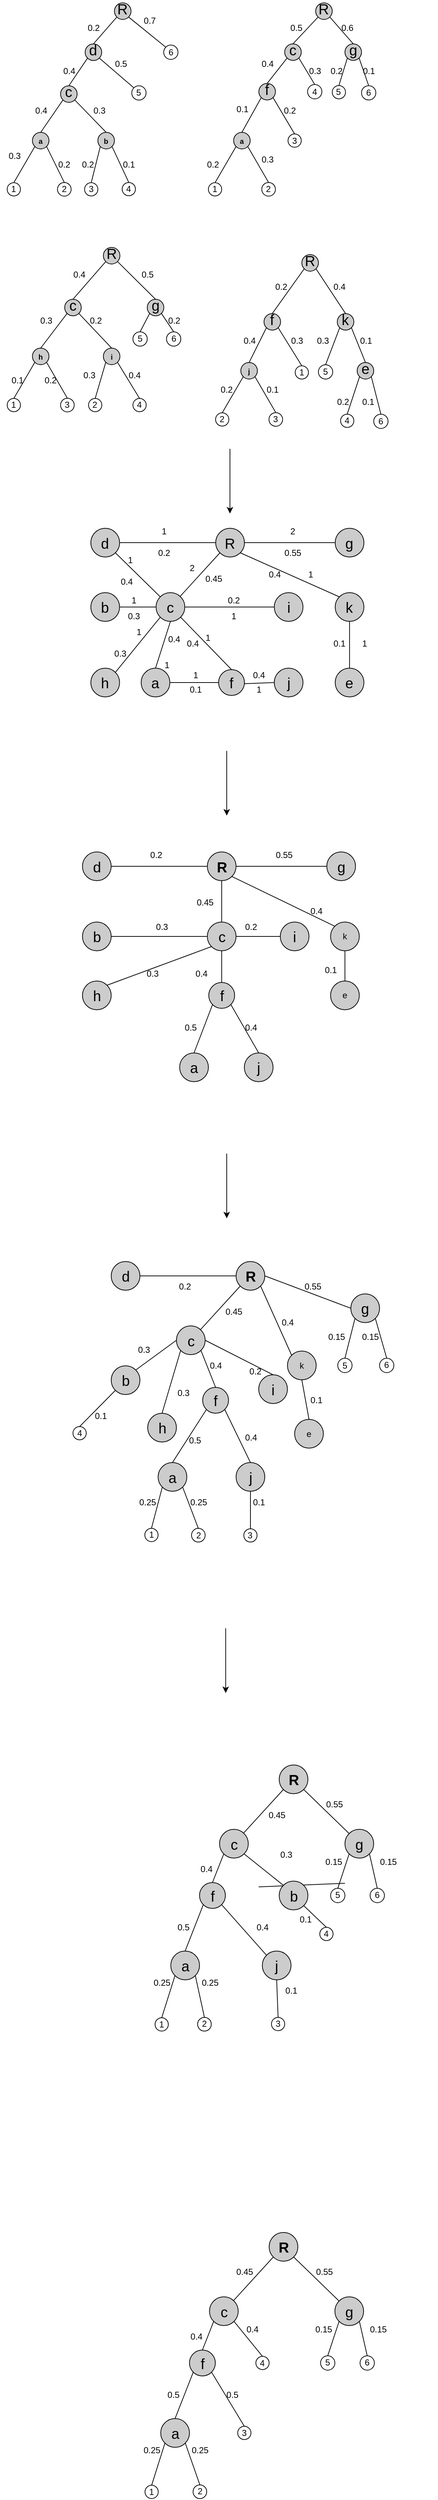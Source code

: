 <mxfile version="22.1.21" type="github">
  <diagram name="Page-1" id="9nLId5k3Yff63Bz5OH_D">
    <mxGraphModel dx="189" dy="1701" grid="1" gridSize="10" guides="1" tooltips="1" connect="1" arrows="1" fold="1" page="1" pageScale="1" pageWidth="850" pageHeight="1100" math="0" shadow="0">
      <root>
        <mxCell id="0" />
        <mxCell id="1" parent="0" />
        <mxCell id="VCHobz935w4u5iutOep8-7" value="" style="group" vertex="1" connectable="0" parent="1">
          <mxGeometry x="920" y="-850" width="240" height="270.29" as="geometry" />
        </mxCell>
        <mxCell id="TPjln3N7VkVI3ZfMpHSB-58" value="&lt;b style=&quot;font-size: 10px;&quot;&gt;b&lt;br style=&quot;font-size: 10px;&quot;&gt;&lt;/b&gt;" style="ellipse;whiteSpace=wrap;html=1;aspect=fixed;fontSize=10;fillColor=#CCCCCC;" parent="VCHobz935w4u5iutOep8-7" vertex="1">
          <mxGeometry x="126.17" y="180.002" width="23.077" height="23.077" as="geometry" />
        </mxCell>
        <mxCell id="TPjln3N7VkVI3ZfMpHSB-59" value="&lt;span style=&quot;font-size: 20px;&quot;&gt;&lt;font style=&quot;font-size: 20px;&quot;&gt;R&lt;/font&gt;&lt;br style=&quot;font-size: 20px;&quot;&gt;&lt;/span&gt;" style="ellipse;whiteSpace=wrap;html=1;aspect=fixed;fontSize=20;fillColor=#CCCCCC;verticalAlign=bottom;fontStyle=0" parent="VCHobz935w4u5iutOep8-7" vertex="1">
          <mxGeometry x="149.251" width="23.077" height="23.077" as="geometry" />
        </mxCell>
        <mxCell id="TPjln3N7VkVI3ZfMpHSB-60" value="1" style="ellipse;whiteSpace=wrap;html=1;aspect=fixed;fontSize=12;" parent="VCHobz935w4u5iutOep8-7" vertex="1">
          <mxGeometry y="250.0" width="18.462" height="18.462" as="geometry" />
        </mxCell>
        <mxCell id="TPjln3N7VkVI3ZfMpHSB-61" value="3" style="ellipse;whiteSpace=wrap;html=1;aspect=fixed;fontSize=12;" parent="VCHobz935w4u5iutOep8-7" vertex="1">
          <mxGeometry x="107.704" y="250.0" width="18.462" height="18.462" as="geometry" />
        </mxCell>
        <mxCell id="TPjln3N7VkVI3ZfMpHSB-62" value="4" style="ellipse;whiteSpace=wrap;html=1;aspect=fixed;fontSize=12;" parent="VCHobz935w4u5iutOep8-7" vertex="1">
          <mxGeometry x="160.002" y="249.71" width="18.462" height="18.462" as="geometry" />
        </mxCell>
        <mxCell id="TPjln3N7VkVI3ZfMpHSB-63" value="5" style="ellipse;whiteSpace=wrap;html=1;aspect=fixed;fontSize=12;" parent="VCHobz935w4u5iutOep8-7" vertex="1">
          <mxGeometry x="173.351" y="115.25" width="19.921" height="19.921" as="geometry" />
        </mxCell>
        <mxCell id="TPjln3N7VkVI3ZfMpHSB-65" value="&lt;b style=&quot;font-size: 10px;&quot;&gt;a&lt;br style=&quot;font-size: 10px;&quot;&gt;&lt;/b&gt;" style="ellipse;whiteSpace=wrap;html=1;aspect=fixed;fontSize=10;fillColor=#CCCCCC;" parent="VCHobz935w4u5iutOep8-7" vertex="1">
          <mxGeometry x="35.102" y="180.002" width="23.077" height="23.077" as="geometry" />
        </mxCell>
        <mxCell id="TPjln3N7VkVI3ZfMpHSB-66" value="2" style="ellipse;whiteSpace=wrap;html=1;aspect=fixed;fontSize=12;" parent="VCHobz935w4u5iutOep8-7" vertex="1">
          <mxGeometry x="69.995" y="249.71" width="18.998" height="18.997" as="geometry" />
        </mxCell>
        <mxCell id="TPjln3N7VkVI3ZfMpHSB-68" value="6" style="ellipse;whiteSpace=wrap;html=1;aspect=fixed;fontSize=12;" parent="VCHobz935w4u5iutOep8-7" vertex="1">
          <mxGeometry x="217.786" y="58.669" width="19.921" height="19.921" as="geometry" />
        </mxCell>
        <mxCell id="TPjln3N7VkVI3ZfMpHSB-69" value="&lt;span style=&quot;font-size: 20px;&quot;&gt;&lt;font style=&quot;font-size: 20px;&quot;&gt;d&lt;/font&gt;&lt;br style=&quot;font-size: 20px;&quot;&gt;&lt;/span&gt;" style="ellipse;whiteSpace=wrap;html=1;aspect=fixed;fontSize=20;fillColor=#CCCCCC;verticalAlign=bottom;fontStyle=0" parent="VCHobz935w4u5iutOep8-7" vertex="1">
          <mxGeometry x="108.459" y="57.09" width="23.077" height="23.077" as="geometry" />
        </mxCell>
        <mxCell id="TPjln3N7VkVI3ZfMpHSB-70" value="&lt;span style=&quot;font-size: 20px;&quot;&gt;&lt;span style=&quot;font-size: 20px;&quot;&gt;c&lt;/span&gt;&lt;br style=&quot;font-size: 20px;&quot;&gt;&lt;/span&gt;" style="ellipse;whiteSpace=wrap;html=1;fontSize=20;fillColor=#CCCCCC;aspect=fixed;align=center;verticalAlign=bottom;fontStyle=0" parent="VCHobz935w4u5iutOep8-7" vertex="1">
          <mxGeometry x="74.279" y="115.25" width="23.077" height="23.077" as="geometry" />
        </mxCell>
        <mxCell id="TPjln3N7VkVI3ZfMpHSB-71" value="" style="endArrow=none;html=1;rounded=0;entryX=1;entryY=1;entryDx=0;entryDy=0;exitX=0.5;exitY=0;exitDx=0;exitDy=0;" parent="VCHobz935w4u5iutOep8-7" source="TPjln3N7VkVI3ZfMpHSB-66" target="TPjln3N7VkVI3ZfMpHSB-65" edge="1">
          <mxGeometry width="50" height="50" relative="1" as="geometry">
            <mxPoint x="257.328" y="160.0" as="sourcePoint" />
            <mxPoint x="308.793" y="110.0" as="targetPoint" />
          </mxGeometry>
        </mxCell>
        <mxCell id="TPjln3N7VkVI3ZfMpHSB-72" value="" style="endArrow=none;html=1;rounded=0;exitX=0;exitY=1;exitDx=0;exitDy=0;entryX=0.5;entryY=0;entryDx=0;entryDy=0;" parent="VCHobz935w4u5iutOep8-7" source="TPjln3N7VkVI3ZfMpHSB-65" target="TPjln3N7VkVI3ZfMpHSB-60" edge="1">
          <mxGeometry width="50" height="50" relative="1" as="geometry">
            <mxPoint x="185.276" y="190.0" as="sourcePoint" />
            <mxPoint x="236.742" y="140.0" as="targetPoint" />
          </mxGeometry>
        </mxCell>
        <mxCell id="TPjln3N7VkVI3ZfMpHSB-73" value="" style="endArrow=none;html=1;rounded=0;exitX=1;exitY=1;exitDx=0;exitDy=0;entryX=0.5;entryY=0;entryDx=0;entryDy=0;" parent="VCHobz935w4u5iutOep8-7" source="TPjln3N7VkVI3ZfMpHSB-70" target="TPjln3N7VkVI3ZfMpHSB-58" edge="1">
          <mxGeometry width="50" height="50" relative="1" as="geometry">
            <mxPoint x="216.155" y="170.0" as="sourcePoint" />
            <mxPoint x="267.621" y="120.0" as="targetPoint" />
          </mxGeometry>
        </mxCell>
        <mxCell id="TPjln3N7VkVI3ZfMpHSB-74" value="" style="endArrow=none;html=1;rounded=0;entryX=1;entryY=1;entryDx=0;entryDy=0;exitX=0;exitY=0;exitDx=0;exitDy=0;" parent="VCHobz935w4u5iutOep8-7" source="TPjln3N7VkVI3ZfMpHSB-63" target="TPjln3N7VkVI3ZfMpHSB-69" edge="1">
          <mxGeometry width="50" height="50" relative="1" as="geometry">
            <mxPoint x="216.155" y="170.0" as="sourcePoint" />
            <mxPoint x="267.621" y="120.0" as="targetPoint" />
          </mxGeometry>
        </mxCell>
        <mxCell id="TPjln3N7VkVI3ZfMpHSB-75" value="" style="endArrow=none;html=1;rounded=0;entryX=1;entryY=1;entryDx=0;entryDy=0;exitX=0;exitY=0;exitDx=0;exitDy=0;" parent="VCHobz935w4u5iutOep8-7" source="TPjln3N7VkVI3ZfMpHSB-68" target="TPjln3N7VkVI3ZfMpHSB-59" edge="1">
          <mxGeometry width="50" height="50" relative="1" as="geometry">
            <mxPoint x="216.155" y="170.0" as="sourcePoint" />
            <mxPoint x="267.621" y="120.0" as="targetPoint" />
          </mxGeometry>
        </mxCell>
        <mxCell id="TPjln3N7VkVI3ZfMpHSB-77" value="" style="endArrow=none;html=1;rounded=0;entryX=0;entryY=1;entryDx=0;entryDy=0;exitX=0.5;exitY=0;exitDx=0;exitDy=0;" parent="VCHobz935w4u5iutOep8-7" source="TPjln3N7VkVI3ZfMpHSB-65" target="TPjln3N7VkVI3ZfMpHSB-70" edge="1">
          <mxGeometry width="50" height="50" relative="1" as="geometry">
            <mxPoint x="164.69" y="180.0" as="sourcePoint" />
            <mxPoint x="216.155" y="130.0" as="targetPoint" />
          </mxGeometry>
        </mxCell>
        <mxCell id="TPjln3N7VkVI3ZfMpHSB-78" value="" style="endArrow=none;html=1;rounded=0;entryX=0;entryY=1;entryDx=0;entryDy=0;exitX=0.5;exitY=0;exitDx=0;exitDy=0;" parent="VCHobz935w4u5iutOep8-7" source="TPjln3N7VkVI3ZfMpHSB-70" target="TPjln3N7VkVI3ZfMpHSB-69" edge="1">
          <mxGeometry width="50" height="50" relative="1" as="geometry">
            <mxPoint x="164.69" y="180.0" as="sourcePoint" />
            <mxPoint x="216.155" y="130.0" as="targetPoint" />
          </mxGeometry>
        </mxCell>
        <mxCell id="TPjln3N7VkVI3ZfMpHSB-79" value="" style="endArrow=none;html=1;rounded=0;entryX=0;entryY=1;entryDx=0;entryDy=0;exitX=0.5;exitY=0;exitDx=0;exitDy=0;" parent="VCHobz935w4u5iutOep8-7" source="TPjln3N7VkVI3ZfMpHSB-69" target="TPjln3N7VkVI3ZfMpHSB-59" edge="1">
          <mxGeometry width="50" height="50" relative="1" as="geometry">
            <mxPoint x="164.69" y="180.0" as="sourcePoint" />
            <mxPoint x="216.155" y="130.0" as="targetPoint" />
          </mxGeometry>
        </mxCell>
        <mxCell id="VCHobz935w4u5iutOep8-5" value="" style="endArrow=none;html=1;rounded=0;entryX=0;entryY=1;entryDx=0;entryDy=0;exitX=0.5;exitY=0;exitDx=0;exitDy=0;" edge="1" parent="VCHobz935w4u5iutOep8-7" source="TPjln3N7VkVI3ZfMpHSB-61" target="TPjln3N7VkVI3ZfMpHSB-58">
          <mxGeometry width="50" height="50" relative="1" as="geometry">
            <mxPoint x="164.69" y="190.0" as="sourcePoint" />
            <mxPoint x="216.155" y="140.0" as="targetPoint" />
          </mxGeometry>
        </mxCell>
        <mxCell id="VCHobz935w4u5iutOep8-6" value="" style="endArrow=none;html=1;rounded=0;entryX=0.5;entryY=0;entryDx=0;entryDy=0;exitX=1;exitY=1;exitDx=0;exitDy=0;" edge="1" parent="VCHobz935w4u5iutOep8-7" source="TPjln3N7VkVI3ZfMpHSB-58" target="TPjln3N7VkVI3ZfMpHSB-62">
          <mxGeometry width="50" height="50" relative="1" as="geometry">
            <mxPoint x="164.69" y="190.0" as="sourcePoint" />
            <mxPoint x="216.155" y="140.0" as="targetPoint" />
          </mxGeometry>
        </mxCell>
        <mxCell id="VCHobz935w4u5iutOep8-158" value="0.3" style="text;html=1;align=center;verticalAlign=middle;resizable=0;points=[];autosize=1;strokeColor=none;fillColor=none;" vertex="1" parent="VCHobz935w4u5iutOep8-7">
          <mxGeometry x="107.7" y="135.17" width="40" height="30" as="geometry" />
        </mxCell>
        <mxCell id="VCHobz935w4u5iutOep8-166" value="0.2" style="text;html=1;align=center;verticalAlign=middle;resizable=0;points=[];autosize=1;strokeColor=none;fillColor=none;" vertex="1" parent="VCHobz935w4u5iutOep8-7">
          <mxGeometry x="59.49" y="210" width="40" height="30" as="geometry" />
        </mxCell>
        <mxCell id="VCHobz935w4u5iutOep8-167" value="0.2" style="text;html=1;align=center;verticalAlign=middle;resizable=0;points=[];autosize=1;strokeColor=none;fillColor=none;" vertex="1" parent="VCHobz935w4u5iutOep8-7">
          <mxGeometry x="91.54" y="210" width="40" height="30" as="geometry" />
        </mxCell>
        <mxCell id="VCHobz935w4u5iutOep8-168" value="0.2" style="text;html=1;align=center;verticalAlign=middle;resizable=0;points=[];autosize=1;strokeColor=none;fillColor=none;" vertex="1" parent="VCHobz935w4u5iutOep8-7">
          <mxGeometry x="100" y="20" width="40" height="30" as="geometry" />
        </mxCell>
        <mxCell id="VCHobz935w4u5iutOep8-180" value="0.4" style="text;html=1;align=center;verticalAlign=middle;resizable=0;points=[];autosize=1;strokeColor=none;fillColor=none;" vertex="1" parent="VCHobz935w4u5iutOep8-7">
          <mxGeometry x="26.64" y="135.17" width="40" height="30" as="geometry" />
        </mxCell>
        <mxCell id="VCHobz935w4u5iutOep8-181" value="0.4" style="text;html=1;align=center;verticalAlign=middle;resizable=0;points=[];autosize=1;strokeColor=none;fillColor=none;" vertex="1" parent="VCHobz935w4u5iutOep8-7">
          <mxGeometry x="65.82" y="80" width="40" height="30" as="geometry" />
        </mxCell>
        <mxCell id="VCHobz935w4u5iutOep8-182" value="0.5" style="text;html=1;align=center;verticalAlign=middle;resizable=0;points=[];autosize=1;strokeColor=none;fillColor=none;" vertex="1" parent="VCHobz935w4u5iutOep8-7">
          <mxGeometry x="138.46" y="70" width="40" height="30" as="geometry" />
        </mxCell>
        <mxCell id="VCHobz935w4u5iutOep8-183" value="0.7" style="text;html=1;align=center;verticalAlign=middle;resizable=0;points=[];autosize=1;strokeColor=none;fillColor=none;" vertex="1" parent="VCHobz935w4u5iutOep8-7">
          <mxGeometry x="178.46" y="10" width="40" height="30" as="geometry" />
        </mxCell>
        <mxCell id="VCHobz935w4u5iutOep8-184" value="0.1" style="text;html=1;align=center;verticalAlign=middle;resizable=0;points=[];autosize=1;strokeColor=none;fillColor=none;" vertex="1" parent="VCHobz935w4u5iutOep8-7">
          <mxGeometry x="149.25" y="210" width="40" height="30" as="geometry" />
        </mxCell>
        <mxCell id="VCHobz935w4u5iutOep8-8" value="" style="group" vertex="1" connectable="0" parent="1">
          <mxGeometry x="1200" y="-850" width="243.04" height="270.29" as="geometry" />
        </mxCell>
        <mxCell id="VCHobz935w4u5iutOep8-10" value="&lt;span style=&quot;font-size: 20px;&quot;&gt;&lt;font style=&quot;font-size: 20px;&quot;&gt;R&lt;/font&gt;&lt;br style=&quot;font-size: 20px;&quot;&gt;&lt;/span&gt;" style="ellipse;whiteSpace=wrap;html=1;aspect=fixed;fontSize=20;fillColor=#CCCCCC;verticalAlign=bottom;fontStyle=0" vertex="1" parent="VCHobz935w4u5iutOep8-8">
          <mxGeometry x="149.251" width="23.077" height="23.077" as="geometry" />
        </mxCell>
        <mxCell id="VCHobz935w4u5iutOep8-11" value="1" style="ellipse;whiteSpace=wrap;html=1;aspect=fixed;fontSize=12;" vertex="1" parent="VCHobz935w4u5iutOep8-8">
          <mxGeometry y="250.0" width="18.462" height="18.462" as="geometry" />
        </mxCell>
        <mxCell id="VCHobz935w4u5iutOep8-12" value="3" style="ellipse;whiteSpace=wrap;html=1;aspect=fixed;fontSize=12;" vertex="1" parent="VCHobz935w4u5iutOep8-8">
          <mxGeometry x="110.774" y="182.309" width="18.462" height="18.462" as="geometry" />
        </mxCell>
        <mxCell id="VCHobz935w4u5iutOep8-13" value="5" style="ellipse;whiteSpace=wrap;html=1;aspect=fixed;fontSize=12;" vertex="1" parent="VCHobz935w4u5iutOep8-8">
          <mxGeometry x="172.332" y="115.0" width="18.462" height="18.462" as="geometry" />
        </mxCell>
        <mxCell id="VCHobz935w4u5iutOep8-14" value="4" style="ellipse;whiteSpace=wrap;html=1;aspect=fixed;fontSize=12;" vertex="1" parent="VCHobz935w4u5iutOep8-8">
          <mxGeometry x="138.021" y="113.54" width="19.921" height="19.921" as="geometry" />
        </mxCell>
        <mxCell id="VCHobz935w4u5iutOep8-15" value="&lt;b style=&quot;font-size: 10px;&quot;&gt;a&lt;br style=&quot;font-size: 10px;&quot;&gt;&lt;/b&gt;" style="ellipse;whiteSpace=wrap;html=1;aspect=fixed;fontSize=10;fillColor=#CCCCCC;" vertex="1" parent="VCHobz935w4u5iutOep8-8">
          <mxGeometry x="35.102" y="180.002" width="23.077" height="23.077" as="geometry" />
        </mxCell>
        <mxCell id="VCHobz935w4u5iutOep8-16" value="2" style="ellipse;whiteSpace=wrap;html=1;aspect=fixed;fontSize=12;" vertex="1" parent="VCHobz935w4u5iutOep8-8">
          <mxGeometry x="74.275" y="249.71" width="18.998" height="18.997" as="geometry" />
        </mxCell>
        <mxCell id="VCHobz935w4u5iutOep8-18" value="&lt;span style=&quot;font-size: 20px;&quot;&gt;&lt;font style=&quot;font-size: 20px;&quot;&gt;c&lt;/font&gt;&lt;br style=&quot;font-size: 20px;&quot;&gt;&lt;/span&gt;" style="ellipse;whiteSpace=wrap;html=1;aspect=fixed;fontSize=20;fillColor=#CCCCCC;verticalAlign=bottom;fontStyle=0" vertex="1" parent="VCHobz935w4u5iutOep8-8">
          <mxGeometry x="106.159" y="56.96" width="23.077" height="23.077" as="geometry" />
        </mxCell>
        <mxCell id="VCHobz935w4u5iutOep8-19" value="&lt;span style=&quot;font-size: 20px;&quot;&gt;&lt;span style=&quot;font-size: 20px;&quot;&gt;f&lt;/span&gt;&lt;br style=&quot;font-size: 20px;&quot;&gt;&lt;/span&gt;" style="ellipse;whiteSpace=wrap;html=1;fontSize=20;fillColor=#CCCCCC;aspect=fixed;align=center;verticalAlign=bottom;fontStyle=0" vertex="1" parent="VCHobz935w4u5iutOep8-8">
          <mxGeometry x="70.199" y="111.962" width="23.077" height="23.077" as="geometry" />
        </mxCell>
        <mxCell id="VCHobz935w4u5iutOep8-20" value="" style="endArrow=none;html=1;rounded=0;entryX=1;entryY=1;entryDx=0;entryDy=0;exitX=0.5;exitY=0;exitDx=0;exitDy=0;" edge="1" parent="VCHobz935w4u5iutOep8-8" source="VCHobz935w4u5iutOep8-16" target="VCHobz935w4u5iutOep8-15">
          <mxGeometry width="50" height="50" relative="1" as="geometry">
            <mxPoint x="257.328" y="160.0" as="sourcePoint" />
            <mxPoint x="308.793" y="110.0" as="targetPoint" />
          </mxGeometry>
        </mxCell>
        <mxCell id="VCHobz935w4u5iutOep8-21" value="" style="endArrow=none;html=1;rounded=0;exitX=0;exitY=1;exitDx=0;exitDy=0;entryX=0.5;entryY=0;entryDx=0;entryDy=0;" edge="1" parent="VCHobz935w4u5iutOep8-8" source="VCHobz935w4u5iutOep8-15" target="VCHobz935w4u5iutOep8-11">
          <mxGeometry width="50" height="50" relative="1" as="geometry">
            <mxPoint x="185.276" y="190.0" as="sourcePoint" />
            <mxPoint x="236.742" y="140.0" as="targetPoint" />
          </mxGeometry>
        </mxCell>
        <mxCell id="VCHobz935w4u5iutOep8-23" value="" style="endArrow=none;html=1;rounded=0;entryX=1;entryY=1;entryDx=0;entryDy=0;exitX=0.5;exitY=0;exitDx=0;exitDy=0;" edge="1" parent="VCHobz935w4u5iutOep8-8" source="VCHobz935w4u5iutOep8-14" target="VCHobz935w4u5iutOep8-18">
          <mxGeometry width="50" height="50" relative="1" as="geometry">
            <mxPoint x="216.155" y="170.0" as="sourcePoint" />
            <mxPoint x="267.621" y="120.0" as="targetPoint" />
          </mxGeometry>
        </mxCell>
        <mxCell id="VCHobz935w4u5iutOep8-25" value="" style="endArrow=none;html=1;rounded=0;entryX=0;entryY=1;entryDx=0;entryDy=0;exitX=0.5;exitY=0;exitDx=0;exitDy=0;" edge="1" parent="VCHobz935w4u5iutOep8-8" source="VCHobz935w4u5iutOep8-15" target="VCHobz935w4u5iutOep8-19">
          <mxGeometry width="50" height="50" relative="1" as="geometry">
            <mxPoint x="164.69" y="180.0" as="sourcePoint" />
            <mxPoint x="216.155" y="130.0" as="targetPoint" />
          </mxGeometry>
        </mxCell>
        <mxCell id="VCHobz935w4u5iutOep8-26" value="" style="endArrow=none;html=1;rounded=0;entryX=0;entryY=1;entryDx=0;entryDy=0;exitX=0.5;exitY=0;exitDx=0;exitDy=0;" edge="1" parent="VCHobz935w4u5iutOep8-8" source="VCHobz935w4u5iutOep8-19" target="VCHobz935w4u5iutOep8-18">
          <mxGeometry width="50" height="50" relative="1" as="geometry">
            <mxPoint x="164.69" y="180.0" as="sourcePoint" />
            <mxPoint x="216.155" y="130.0" as="targetPoint" />
          </mxGeometry>
        </mxCell>
        <mxCell id="VCHobz935w4u5iutOep8-27" value="" style="endArrow=none;html=1;rounded=0;entryX=0;entryY=1;entryDx=0;entryDy=0;exitX=0.5;exitY=0;exitDx=0;exitDy=0;" edge="1" parent="VCHobz935w4u5iutOep8-8" source="VCHobz935w4u5iutOep8-18" target="VCHobz935w4u5iutOep8-10">
          <mxGeometry width="50" height="50" relative="1" as="geometry">
            <mxPoint x="164.69" y="180.0" as="sourcePoint" />
            <mxPoint x="216.155" y="130.0" as="targetPoint" />
          </mxGeometry>
        </mxCell>
        <mxCell id="VCHobz935w4u5iutOep8-28" value="" style="endArrow=none;html=1;rounded=0;entryX=1;entryY=1;entryDx=0;entryDy=0;exitX=0.5;exitY=0;exitDx=0;exitDy=0;" edge="1" parent="VCHobz935w4u5iutOep8-8" source="VCHobz935w4u5iutOep8-12" target="VCHobz935w4u5iutOep8-19">
          <mxGeometry width="50" height="50" relative="1" as="geometry">
            <mxPoint x="164.69" y="190.0" as="sourcePoint" />
            <mxPoint x="137.19" y="199.699" as="targetPoint" />
          </mxGeometry>
        </mxCell>
        <mxCell id="VCHobz935w4u5iutOep8-29" value="" style="endArrow=none;html=1;rounded=0;entryX=0.5;entryY=0;entryDx=0;entryDy=0;exitX=0;exitY=1;exitDx=0;exitDy=0;" edge="1" parent="VCHobz935w4u5iutOep8-8" source="VCHobz935w4u5iutOep8-30" target="VCHobz935w4u5iutOep8-13">
          <mxGeometry width="50" height="50" relative="1" as="geometry">
            <mxPoint x="153.508" y="199.699" as="sourcePoint" />
            <mxPoint x="216.155" y="140.0" as="targetPoint" />
          </mxGeometry>
        </mxCell>
        <mxCell id="VCHobz935w4u5iutOep8-30" value="&lt;span style=&quot;font-size: 20px;&quot;&gt;&lt;font style=&quot;font-size: 20px;&quot;&gt;g&lt;/font&gt;&lt;br style=&quot;font-size: 20px;&quot;&gt;&lt;/span&gt;" style="ellipse;whiteSpace=wrap;html=1;aspect=fixed;fontSize=20;fillColor=#CCCCCC;verticalAlign=bottom;fontStyle=0" vertex="1" parent="VCHobz935w4u5iutOep8-8">
          <mxGeometry x="190.001" y="56.96" width="23.077" height="23.077" as="geometry" />
        </mxCell>
        <mxCell id="VCHobz935w4u5iutOep8-31" value="" style="endArrow=none;html=1;rounded=0;entryX=1;entryY=1;entryDx=0;entryDy=0;exitX=0.5;exitY=0;exitDx=0;exitDy=0;" edge="1" parent="VCHobz935w4u5iutOep8-8" source="VCHobz935w4u5iutOep8-30" target="VCHobz935w4u5iutOep8-10">
          <mxGeometry width="50" height="50" relative="1" as="geometry">
            <mxPoint x="80" y="150" as="sourcePoint" />
            <mxPoint x="130" y="100" as="targetPoint" />
          </mxGeometry>
        </mxCell>
        <mxCell id="VCHobz935w4u5iutOep8-17" value="6" style="ellipse;whiteSpace=wrap;html=1;aspect=fixed;fontSize=12;" vertex="1" parent="VCHobz935w4u5iutOep8-8">
          <mxGeometry x="213.076" y="115.12" width="19.921" height="19.921" as="geometry" />
        </mxCell>
        <mxCell id="VCHobz935w4u5iutOep8-24" value="" style="endArrow=none;html=1;rounded=0;entryX=1;entryY=1;entryDx=0;entryDy=0;exitX=0.5;exitY=0;exitDx=0;exitDy=0;" edge="1" parent="VCHobz935w4u5iutOep8-8" source="VCHobz935w4u5iutOep8-17" target="VCHobz935w4u5iutOep8-30">
          <mxGeometry width="50" height="50" relative="1" as="geometry">
            <mxPoint x="277.205" y="255.93" as="sourcePoint" />
            <mxPoint x="229.999" y="105.627" as="targetPoint" />
          </mxGeometry>
        </mxCell>
        <mxCell id="VCHobz935w4u5iutOep8-159" value="0.3" style="text;html=1;align=center;verticalAlign=middle;resizable=0;points=[];autosize=1;strokeColor=none;fillColor=none;" vertex="1" parent="VCHobz935w4u5iutOep8-8">
          <mxGeometry x="61.74" y="203.08" width="40" height="30" as="geometry" />
        </mxCell>
        <mxCell id="VCHobz935w4u5iutOep8-160" value="0.3" style="text;html=1;align=center;verticalAlign=middle;resizable=0;points=[];autosize=1;strokeColor=none;fillColor=none;" vertex="1" parent="VCHobz935w4u5iutOep8-8">
          <mxGeometry x="127.98" y="80.04" width="40" height="30" as="geometry" />
        </mxCell>
        <mxCell id="VCHobz935w4u5iutOep8-170" value="0.2" style="text;html=1;align=center;verticalAlign=middle;resizable=0;points=[];autosize=1;strokeColor=none;fillColor=none;" vertex="1" parent="VCHobz935w4u5iutOep8-8">
          <mxGeometry x="93.28" y="135.04" width="40" height="30" as="geometry" />
        </mxCell>
        <mxCell id="VCHobz935w4u5iutOep8-171" value="0.2" style="text;html=1;align=center;verticalAlign=middle;resizable=0;points=[];autosize=1;strokeColor=none;fillColor=none;" vertex="1" parent="VCHobz935w4u5iutOep8-8">
          <mxGeometry x="157.94" y="80.04" width="40" height="30" as="geometry" />
        </mxCell>
        <mxCell id="VCHobz935w4u5iutOep8-185" value="0.4" style="text;html=1;align=center;verticalAlign=middle;resizable=0;points=[];autosize=1;strokeColor=none;fillColor=none;" vertex="1" parent="VCHobz935w4u5iutOep8-8">
          <mxGeometry x="61.74" y="70" width="40" height="30" as="geometry" />
        </mxCell>
        <mxCell id="VCHobz935w4u5iutOep8-186" value="0.5" style="text;html=1;align=center;verticalAlign=middle;resizable=0;points=[];autosize=1;strokeColor=none;fillColor=none;" vertex="1" parent="VCHobz935w4u5iutOep8-8">
          <mxGeometry x="101.74" y="20" width="40" height="30" as="geometry" />
        </mxCell>
        <mxCell id="VCHobz935w4u5iutOep8-187" value="0.6" style="text;html=1;align=center;verticalAlign=middle;resizable=0;points=[];autosize=1;strokeColor=none;fillColor=none;" vertex="1" parent="VCHobz935w4u5iutOep8-8">
          <mxGeometry x="173.08" y="20" width="40" height="30" as="geometry" />
        </mxCell>
        <mxCell id="VCHobz935w4u5iutOep8-188" value="0.1" style="text;html=1;align=center;verticalAlign=middle;resizable=0;points=[];autosize=1;strokeColor=none;fillColor=none;" vertex="1" parent="VCHobz935w4u5iutOep8-8">
          <mxGeometry x="26.64" y="133.46" width="40" height="30" as="geometry" />
        </mxCell>
        <mxCell id="VCHobz935w4u5iutOep8-197" value="0.1" style="text;html=1;align=center;verticalAlign=middle;resizable=0;points=[];autosize=1;strokeColor=none;fillColor=none;" vertex="1" parent="VCHobz935w4u5iutOep8-8">
          <mxGeometry x="203.04" y="80.04" width="40" height="30" as="geometry" />
        </mxCell>
        <mxCell id="VCHobz935w4u5iutOep8-54" value="" style="group" vertex="1" connectable="0" parent="1">
          <mxGeometry x="920" y="-550" width="251.67" height="270.29" as="geometry" />
        </mxCell>
        <mxCell id="VCHobz935w4u5iutOep8-55" value="&lt;b style=&quot;font-size: 10px;&quot;&gt;i&lt;br style=&quot;font-size: 10px;&quot;&gt;&lt;/b&gt;" style="ellipse;whiteSpace=wrap;html=1;aspect=fixed;fontSize=10;fillColor=#CCCCCC;" vertex="1" parent="VCHobz935w4u5iutOep8-54">
          <mxGeometry x="133.81" y="180.002" width="23.077" height="23.077" as="geometry" />
        </mxCell>
        <mxCell id="VCHobz935w4u5iutOep8-56" value="&lt;span style=&quot;font-size: 20px;&quot;&gt;&lt;font style=&quot;font-size: 20px;&quot;&gt;R&lt;/font&gt;&lt;br style=&quot;font-size: 20px;&quot;&gt;&lt;/span&gt;" style="ellipse;whiteSpace=wrap;html=1;aspect=fixed;fontSize=20;fillColor=#CCCCCC;verticalAlign=bottom;fontStyle=0" vertex="1" parent="VCHobz935w4u5iutOep8-54">
          <mxGeometry x="133.811" y="40" width="23.077" height="23.077" as="geometry" />
        </mxCell>
        <mxCell id="VCHobz935w4u5iutOep8-57" value="1" style="ellipse;whiteSpace=wrap;html=1;aspect=fixed;fontSize=12;" vertex="1" parent="VCHobz935w4u5iutOep8-54">
          <mxGeometry y="250.0" width="18.462" height="18.462" as="geometry" />
        </mxCell>
        <mxCell id="VCHobz935w4u5iutOep8-58" value="2" style="ellipse;whiteSpace=wrap;html=1;aspect=fixed;fontSize=12;" vertex="1" parent="VCHobz935w4u5iutOep8-54">
          <mxGeometry x="113.224" y="250.0" width="18.462" height="18.462" as="geometry" />
        </mxCell>
        <mxCell id="VCHobz935w4u5iutOep8-59" value="4" style="ellipse;whiteSpace=wrap;html=1;aspect=fixed;fontSize=12;" vertex="1" parent="VCHobz935w4u5iutOep8-54">
          <mxGeometry x="174.982" y="250.0" width="18.462" height="18.462" as="geometry" />
        </mxCell>
        <mxCell id="VCHobz935w4u5iutOep8-60" value="5" style="ellipse;whiteSpace=wrap;html=1;aspect=fixed;fontSize=12;" vertex="1" parent="VCHobz935w4u5iutOep8-54">
          <mxGeometry x="174.981" y="157.34" width="19.921" height="19.921" as="geometry" />
        </mxCell>
        <mxCell id="VCHobz935w4u5iutOep8-61" value="&lt;b style=&quot;font-size: 10px;&quot;&gt;h&lt;br style=&quot;font-size: 10px;&quot;&gt;&lt;/b&gt;" style="ellipse;whiteSpace=wrap;html=1;aspect=fixed;fontSize=10;fillColor=#CCCCCC;" vertex="1" parent="VCHobz935w4u5iutOep8-54">
          <mxGeometry x="35.102" y="180.002" width="23.077" height="23.077" as="geometry" />
        </mxCell>
        <mxCell id="VCHobz935w4u5iutOep8-62" value="3" style="ellipse;whiteSpace=wrap;html=1;aspect=fixed;fontSize=12;" vertex="1" parent="VCHobz935w4u5iutOep8-54">
          <mxGeometry x="74.275" y="249.71" width="18.998" height="18.997" as="geometry" />
        </mxCell>
        <mxCell id="VCHobz935w4u5iutOep8-63" value="6" style="ellipse;whiteSpace=wrap;html=1;aspect=fixed;fontSize=12;" vertex="1" parent="VCHobz935w4u5iutOep8-54">
          <mxGeometry x="221.706" y="157.339" width="19.921" height="19.921" as="geometry" />
        </mxCell>
        <mxCell id="VCHobz935w4u5iutOep8-65" value="&lt;span style=&quot;font-size: 20px;&quot;&gt;&lt;span style=&quot;font-size: 20px;&quot;&gt;c&lt;/span&gt;&lt;br style=&quot;font-size: 20px;&quot;&gt;&lt;/span&gt;" style="ellipse;whiteSpace=wrap;html=1;fontSize=20;fillColor=#CCCCCC;aspect=fixed;align=center;verticalAlign=bottom;fontStyle=0" vertex="1" parent="VCHobz935w4u5iutOep8-54">
          <mxGeometry x="79.999" y="112.09" width="23.077" height="23.077" as="geometry" />
        </mxCell>
        <mxCell id="VCHobz935w4u5iutOep8-66" value="" style="endArrow=none;html=1;rounded=0;entryX=1;entryY=1;entryDx=0;entryDy=0;exitX=0.5;exitY=0;exitDx=0;exitDy=0;" edge="1" parent="VCHobz935w4u5iutOep8-54" source="VCHobz935w4u5iutOep8-62" target="VCHobz935w4u5iutOep8-61">
          <mxGeometry width="50" height="50" relative="1" as="geometry">
            <mxPoint x="257.328" y="160.0" as="sourcePoint" />
            <mxPoint x="308.793" y="110.0" as="targetPoint" />
          </mxGeometry>
        </mxCell>
        <mxCell id="VCHobz935w4u5iutOep8-67" value="" style="endArrow=none;html=1;rounded=0;exitX=0;exitY=1;exitDx=0;exitDy=0;entryX=0.5;entryY=0;entryDx=0;entryDy=0;" edge="1" parent="VCHobz935w4u5iutOep8-54" source="VCHobz935w4u5iutOep8-61" target="VCHobz935w4u5iutOep8-57">
          <mxGeometry width="50" height="50" relative="1" as="geometry">
            <mxPoint x="185.276" y="190.0" as="sourcePoint" />
            <mxPoint x="236.742" y="140.0" as="targetPoint" />
          </mxGeometry>
        </mxCell>
        <mxCell id="VCHobz935w4u5iutOep8-68" value="" style="endArrow=none;html=1;rounded=0;exitX=1;exitY=1;exitDx=0;exitDy=0;entryX=0.5;entryY=0;entryDx=0;entryDy=0;" edge="1" parent="VCHobz935w4u5iutOep8-54" source="VCHobz935w4u5iutOep8-65" target="VCHobz935w4u5iutOep8-55">
          <mxGeometry width="50" height="50" relative="1" as="geometry">
            <mxPoint x="216.155" y="170.0" as="sourcePoint" />
            <mxPoint x="267.621" y="120.0" as="targetPoint" />
          </mxGeometry>
        </mxCell>
        <mxCell id="VCHobz935w4u5iutOep8-69" value="" style="endArrow=none;html=1;rounded=0;entryX=0;entryY=1;entryDx=0;entryDy=0;exitX=0.5;exitY=0;exitDx=0;exitDy=0;" edge="1" parent="VCHobz935w4u5iutOep8-54" source="VCHobz935w4u5iutOep8-60" target="VCHobz935w4u5iutOep8-76">
          <mxGeometry width="50" height="50" relative="1" as="geometry">
            <mxPoint x="216.155" y="170.0" as="sourcePoint" />
            <mxPoint x="267.621" y="120.0" as="targetPoint" />
          </mxGeometry>
        </mxCell>
        <mxCell id="VCHobz935w4u5iutOep8-70" value="" style="endArrow=none;html=1;rounded=0;entryX=1;entryY=1;entryDx=0;entryDy=0;exitX=0.5;exitY=0;exitDx=0;exitDy=0;" edge="1" parent="VCHobz935w4u5iutOep8-54" source="VCHobz935w4u5iutOep8-63" target="VCHobz935w4u5iutOep8-76">
          <mxGeometry width="50" height="50" relative="1" as="geometry">
            <mxPoint x="218.445" y="226.58" as="sourcePoint" />
            <mxPoint x="171.239" y="76.277" as="targetPoint" />
          </mxGeometry>
        </mxCell>
        <mxCell id="VCHobz935w4u5iutOep8-71" value="" style="endArrow=none;html=1;rounded=0;entryX=0;entryY=1;entryDx=0;entryDy=0;exitX=0.5;exitY=0;exitDx=0;exitDy=0;" edge="1" parent="VCHobz935w4u5iutOep8-54" source="VCHobz935w4u5iutOep8-61" target="VCHobz935w4u5iutOep8-65">
          <mxGeometry width="50" height="50" relative="1" as="geometry">
            <mxPoint x="164.69" y="180.0" as="sourcePoint" />
            <mxPoint x="216.155" y="130.0" as="targetPoint" />
          </mxGeometry>
        </mxCell>
        <mxCell id="VCHobz935w4u5iutOep8-73" value="" style="endArrow=none;html=1;rounded=0;entryX=0;entryY=1;entryDx=0;entryDy=0;exitX=0.5;exitY=0;exitDx=0;exitDy=0;" edge="1" parent="VCHobz935w4u5iutOep8-54" source="VCHobz935w4u5iutOep8-65" target="VCHobz935w4u5iutOep8-56">
          <mxGeometry width="50" height="50" relative="1" as="geometry">
            <mxPoint x="108.027" y="56.96" as="sourcePoint" />
            <mxPoint x="216.155" y="130.0" as="targetPoint" />
          </mxGeometry>
        </mxCell>
        <mxCell id="VCHobz935w4u5iutOep8-74" value="" style="endArrow=none;html=1;rounded=0;entryX=0;entryY=1;entryDx=0;entryDy=0;exitX=0.5;exitY=0;exitDx=0;exitDy=0;" edge="1" parent="VCHobz935w4u5iutOep8-54" source="VCHobz935w4u5iutOep8-58" target="VCHobz935w4u5iutOep8-55">
          <mxGeometry width="50" height="50" relative="1" as="geometry">
            <mxPoint x="164.69" y="190.0" as="sourcePoint" />
            <mxPoint x="216.155" y="140.0" as="targetPoint" />
          </mxGeometry>
        </mxCell>
        <mxCell id="VCHobz935w4u5iutOep8-75" value="" style="endArrow=none;html=1;rounded=0;entryX=0.5;entryY=0;entryDx=0;entryDy=0;exitX=1;exitY=1;exitDx=0;exitDy=0;" edge="1" parent="VCHobz935w4u5iutOep8-54" source="VCHobz935w4u5iutOep8-55" target="VCHobz935w4u5iutOep8-59">
          <mxGeometry width="50" height="50" relative="1" as="geometry">
            <mxPoint x="164.69" y="190.0" as="sourcePoint" />
            <mxPoint x="216.155" y="140.0" as="targetPoint" />
          </mxGeometry>
        </mxCell>
        <mxCell id="VCHobz935w4u5iutOep8-76" value="&lt;span style=&quot;font-size: 20px;&quot;&gt;&lt;font style=&quot;font-size: 20px;&quot;&gt;g&lt;/font&gt;&lt;br style=&quot;font-size: 20px;&quot;&gt;&lt;/span&gt;" style="ellipse;whiteSpace=wrap;html=1;aspect=fixed;fontSize=20;fillColor=#CCCCCC;verticalAlign=bottom;fontStyle=0" vertex="1" parent="VCHobz935w4u5iutOep8-54">
          <mxGeometry x="194.901" y="112.09" width="23.077" height="23.077" as="geometry" />
        </mxCell>
        <mxCell id="VCHobz935w4u5iutOep8-77" value="" style="endArrow=none;html=1;rounded=0;entryX=1;entryY=1;entryDx=0;entryDy=0;exitX=0.5;exitY=0;exitDx=0;exitDy=0;" edge="1" parent="VCHobz935w4u5iutOep8-54" source="VCHobz935w4u5iutOep8-76" target="VCHobz935w4u5iutOep8-56">
          <mxGeometry width="50" height="50" relative="1" as="geometry">
            <mxPoint x="170" y="120" as="sourcePoint" />
            <mxPoint x="220" y="70" as="targetPoint" />
          </mxGeometry>
        </mxCell>
        <mxCell id="VCHobz935w4u5iutOep8-161" value="0.3" style="text;html=1;align=center;verticalAlign=middle;resizable=0;points=[];autosize=1;strokeColor=none;fillColor=none;" vertex="1" parent="VCHobz935w4u5iutOep8-54">
          <mxGeometry x="34.28" y="127.34" width="40" height="30" as="geometry" />
        </mxCell>
        <mxCell id="VCHobz935w4u5iutOep8-162" value="0.3" style="text;html=1;align=center;verticalAlign=middle;resizable=0;points=[];autosize=1;strokeColor=none;fillColor=none;" vertex="1" parent="VCHobz935w4u5iutOep8-54">
          <mxGeometry x="93.81" y="203.08" width="40" height="30" as="geometry" />
        </mxCell>
        <mxCell id="VCHobz935w4u5iutOep8-172" value="0.2" style="text;html=1;align=center;verticalAlign=middle;resizable=0;points=[];autosize=1;strokeColor=none;fillColor=none;" vertex="1" parent="VCHobz935w4u5iutOep8-54">
          <mxGeometry x="40" y="210" width="40" height="30" as="geometry" />
        </mxCell>
        <mxCell id="VCHobz935w4u5iutOep8-173" value="0.2" style="text;html=1;align=center;verticalAlign=middle;resizable=0;points=[];autosize=1;strokeColor=none;fillColor=none;" vertex="1" parent="VCHobz935w4u5iutOep8-54">
          <mxGeometry x="103.08" y="127.34" width="40" height="30" as="geometry" />
        </mxCell>
        <mxCell id="VCHobz935w4u5iutOep8-174" value="0.2" style="text;html=1;align=center;verticalAlign=middle;resizable=0;points=[];autosize=1;strokeColor=none;fillColor=none;" vertex="1" parent="VCHobz935w4u5iutOep8-54">
          <mxGeometry x="211.67" y="127.34" width="40" height="30" as="geometry" />
        </mxCell>
        <mxCell id="VCHobz935w4u5iutOep8-189" value="0.1" style="text;html=1;align=center;verticalAlign=middle;resizable=0;points=[];autosize=1;strokeColor=none;fillColor=none;" vertex="1" parent="VCHobz935w4u5iutOep8-54">
          <mxGeometry x="-5.72" y="210" width="40" height="30" as="geometry" />
        </mxCell>
        <mxCell id="VCHobz935w4u5iutOep8-191" value="0.4" style="text;html=1;align=center;verticalAlign=middle;resizable=0;points=[];autosize=1;strokeColor=none;fillColor=none;" vertex="1" parent="VCHobz935w4u5iutOep8-54">
          <mxGeometry x="156.89" y="203.08" width="40" height="30" as="geometry" />
        </mxCell>
        <mxCell id="VCHobz935w4u5iutOep8-192" value="0.4" style="text;html=1;align=center;verticalAlign=middle;resizable=0;points=[];autosize=1;strokeColor=none;fillColor=none;" vertex="1" parent="VCHobz935w4u5iutOep8-54">
          <mxGeometry x="80.0" y="63.08" width="40" height="30" as="geometry" />
        </mxCell>
        <mxCell id="VCHobz935w4u5iutOep8-193" value="0.5" style="text;html=1;align=center;verticalAlign=middle;resizable=0;points=[];autosize=1;strokeColor=none;fillColor=none;" vertex="1" parent="VCHobz935w4u5iutOep8-54">
          <mxGeometry x="174.98" y="63.08" width="40" height="30" as="geometry" />
        </mxCell>
        <mxCell id="VCHobz935w4u5iutOep8-78" value="" style="group" vertex="1" connectable="0" parent="1">
          <mxGeometry x="1210" y="-530" width="240" height="270.29" as="geometry" />
        </mxCell>
        <mxCell id="VCHobz935w4u5iutOep8-79" value="&lt;span style=&quot;font-size: 20px;&quot;&gt;&lt;font style=&quot;font-size: 20px;&quot;&gt;R&lt;/font&gt;&lt;br style=&quot;font-size: 20px;&quot;&gt;&lt;/span&gt;" style="ellipse;whiteSpace=wrap;html=1;aspect=fixed;fontSize=20;fillColor=#CCCCCC;verticalAlign=bottom;fontStyle=0" vertex="1" parent="VCHobz935w4u5iutOep8-78">
          <mxGeometry x="120.001" y="30" width="23.077" height="23.077" as="geometry" />
        </mxCell>
        <mxCell id="VCHobz935w4u5iutOep8-80" value="2" style="ellipse;whiteSpace=wrap;html=1;aspect=fixed;fontSize=12;" vertex="1" parent="VCHobz935w4u5iutOep8-78">
          <mxGeometry y="250.0" width="18.462" height="18.462" as="geometry" />
        </mxCell>
        <mxCell id="VCHobz935w4u5iutOep8-81" value="1" style="ellipse;whiteSpace=wrap;html=1;aspect=fixed;fontSize=12;" vertex="1" parent="VCHobz935w4u5iutOep8-78">
          <mxGeometry x="110.774" y="184.619" width="18.462" height="18.462" as="geometry" />
        </mxCell>
        <mxCell id="VCHobz935w4u5iutOep8-82" value="4" style="ellipse;whiteSpace=wrap;html=1;aspect=fixed;fontSize=12;" vertex="1" parent="VCHobz935w4u5iutOep8-78">
          <mxGeometry x="173.932" y="251.83" width="18.462" height="18.462" as="geometry" />
        </mxCell>
        <mxCell id="VCHobz935w4u5iutOep8-83" value="5" style="ellipse;whiteSpace=wrap;html=1;aspect=fixed;fontSize=12;" vertex="1" parent="VCHobz935w4u5iutOep8-78">
          <mxGeometry x="143.081" y="183.16" width="19.921" height="19.921" as="geometry" />
        </mxCell>
        <mxCell id="VCHobz935w4u5iutOep8-84" value="&lt;b style=&quot;font-size: 10px;&quot;&gt;j&lt;br style=&quot;font-size: 10px;&quot;&gt;&lt;/b&gt;" style="ellipse;whiteSpace=wrap;html=1;aspect=fixed;fontSize=10;fillColor=#CCCCCC;" vertex="1" parent="VCHobz935w4u5iutOep8-78">
          <mxGeometry x="35.102" y="180.002" width="23.077" height="23.077" as="geometry" />
        </mxCell>
        <mxCell id="VCHobz935w4u5iutOep8-85" value="3" style="ellipse;whiteSpace=wrap;html=1;aspect=fixed;fontSize=12;" vertex="1" parent="VCHobz935w4u5iutOep8-78">
          <mxGeometry x="74.275" y="249.71" width="18.998" height="18.997" as="geometry" />
        </mxCell>
        <mxCell id="VCHobz935w4u5iutOep8-86" value="&lt;span style=&quot;font-size: 20px;&quot;&gt;&lt;font style=&quot;font-size: 20px;&quot;&gt;k&lt;/font&gt;&lt;br style=&quot;font-size: 20px;&quot;&gt;&lt;/span&gt;" style="ellipse;whiteSpace=wrap;html=1;aspect=fixed;fontSize=20;fillColor=#CCCCCC;verticalAlign=bottom;fontStyle=0" vertex="1" parent="VCHobz935w4u5iutOep8-78">
          <mxGeometry x="169.319" y="111.96" width="23.077" height="23.077" as="geometry" />
        </mxCell>
        <mxCell id="VCHobz935w4u5iutOep8-87" value="&lt;span style=&quot;font-size: 20px;&quot;&gt;&lt;span style=&quot;font-size: 20px;&quot;&gt;f&lt;/span&gt;&lt;br style=&quot;font-size: 20px;&quot;&gt;&lt;/span&gt;" style="ellipse;whiteSpace=wrap;html=1;fontSize=20;fillColor=#CCCCCC;aspect=fixed;align=center;verticalAlign=bottom;fontStyle=0" vertex="1" parent="VCHobz935w4u5iutOep8-78">
          <mxGeometry x="67.369" y="111.962" width="23.077" height="23.077" as="geometry" />
        </mxCell>
        <mxCell id="VCHobz935w4u5iutOep8-88" value="" style="endArrow=none;html=1;rounded=0;entryX=1;entryY=1;entryDx=0;entryDy=0;exitX=0.5;exitY=0;exitDx=0;exitDy=0;" edge="1" parent="VCHobz935w4u5iutOep8-78" source="VCHobz935w4u5iutOep8-85" target="VCHobz935w4u5iutOep8-84">
          <mxGeometry width="50" height="50" relative="1" as="geometry">
            <mxPoint x="257.328" y="160.0" as="sourcePoint" />
            <mxPoint x="308.793" y="110.0" as="targetPoint" />
          </mxGeometry>
        </mxCell>
        <mxCell id="VCHobz935w4u5iutOep8-89" value="" style="endArrow=none;html=1;rounded=0;exitX=0;exitY=1;exitDx=0;exitDy=0;entryX=0.5;entryY=0;entryDx=0;entryDy=0;" edge="1" parent="VCHobz935w4u5iutOep8-78" source="VCHobz935w4u5iutOep8-84" target="VCHobz935w4u5iutOep8-80">
          <mxGeometry width="50" height="50" relative="1" as="geometry">
            <mxPoint x="185.276" y="190.0" as="sourcePoint" />
            <mxPoint x="236.742" y="140.0" as="targetPoint" />
          </mxGeometry>
        </mxCell>
        <mxCell id="VCHobz935w4u5iutOep8-90" value="" style="endArrow=none;html=1;rounded=0;entryX=0;entryY=1;entryDx=0;entryDy=0;exitX=0.5;exitY=0;exitDx=0;exitDy=0;" edge="1" parent="VCHobz935w4u5iutOep8-78" source="VCHobz935w4u5iutOep8-83" target="VCHobz935w4u5iutOep8-86">
          <mxGeometry width="50" height="50" relative="1" as="geometry">
            <mxPoint x="248.905" y="193.08" as="sourcePoint" />
            <mxPoint x="300.371" y="143.08" as="targetPoint" />
          </mxGeometry>
        </mxCell>
        <mxCell id="VCHobz935w4u5iutOep8-91" value="" style="endArrow=none;html=1;rounded=0;entryX=0;entryY=1;entryDx=0;entryDy=0;exitX=0.5;exitY=0;exitDx=0;exitDy=0;" edge="1" parent="VCHobz935w4u5iutOep8-78" source="VCHobz935w4u5iutOep8-84" target="VCHobz935w4u5iutOep8-87">
          <mxGeometry width="50" height="50" relative="1" as="geometry">
            <mxPoint x="164.69" y="180.0" as="sourcePoint" />
            <mxPoint x="216.155" y="130.0" as="targetPoint" />
          </mxGeometry>
        </mxCell>
        <mxCell id="VCHobz935w4u5iutOep8-93" value="" style="endArrow=none;html=1;rounded=0;entryX=0;entryY=1;entryDx=0;entryDy=0;exitX=0.5;exitY=0;exitDx=0;exitDy=0;" edge="1" parent="VCHobz935w4u5iutOep8-78" source="VCHobz935w4u5iutOep8-87" target="VCHobz935w4u5iutOep8-79">
          <mxGeometry width="50" height="50" relative="1" as="geometry">
            <mxPoint x="164.69" y="180.0" as="sourcePoint" />
            <mxPoint x="216.155" y="130.0" as="targetPoint" />
          </mxGeometry>
        </mxCell>
        <mxCell id="VCHobz935w4u5iutOep8-94" value="" style="endArrow=none;html=1;rounded=0;entryX=1;entryY=1;entryDx=0;entryDy=0;exitX=0.5;exitY=0;exitDx=0;exitDy=0;" edge="1" parent="VCHobz935w4u5iutOep8-78" source="VCHobz935w4u5iutOep8-81" target="VCHobz935w4u5iutOep8-87">
          <mxGeometry width="50" height="50" relative="1" as="geometry">
            <mxPoint x="164.69" y="190.0" as="sourcePoint" />
            <mxPoint x="137.19" y="199.699" as="targetPoint" />
          </mxGeometry>
        </mxCell>
        <mxCell id="VCHobz935w4u5iutOep8-95" value="" style="endArrow=none;html=1;rounded=0;entryX=0.5;entryY=0;entryDx=0;entryDy=0;exitX=0;exitY=1;exitDx=0;exitDy=0;" edge="1" parent="VCHobz935w4u5iutOep8-78" source="VCHobz935w4u5iutOep8-96" target="VCHobz935w4u5iutOep8-82">
          <mxGeometry width="50" height="50" relative="1" as="geometry">
            <mxPoint x="153.508" y="199.699" as="sourcePoint" />
            <mxPoint x="216.155" y="140.0" as="targetPoint" />
          </mxGeometry>
        </mxCell>
        <mxCell id="VCHobz935w4u5iutOep8-96" value="&lt;span style=&quot;font-size: 20px;&quot;&gt;&lt;font style=&quot;font-size: 20px;&quot;&gt;e&lt;/font&gt;&lt;br style=&quot;font-size: 20px;&quot;&gt;&lt;/span&gt;" style="ellipse;whiteSpace=wrap;html=1;aspect=fixed;fontSize=20;fillColor=#CCCCCC;verticalAlign=bottom;fontStyle=0" vertex="1" parent="VCHobz935w4u5iutOep8-78">
          <mxGeometry x="197.001" y="180.0" width="23.077" height="23.077" as="geometry" />
        </mxCell>
        <mxCell id="VCHobz935w4u5iutOep8-97" value="" style="endArrow=none;html=1;rounded=0;entryX=1;entryY=1;entryDx=0;entryDy=0;exitX=0.5;exitY=0;exitDx=0;exitDy=0;" edge="1" parent="VCHobz935w4u5iutOep8-78" source="VCHobz935w4u5iutOep8-86" target="VCHobz935w4u5iutOep8-79">
          <mxGeometry width="50" height="50" relative="1" as="geometry">
            <mxPoint x="80" y="150" as="sourcePoint" />
            <mxPoint x="130" y="100" as="targetPoint" />
          </mxGeometry>
        </mxCell>
        <mxCell id="VCHobz935w4u5iutOep8-98" value="6" style="ellipse;whiteSpace=wrap;html=1;aspect=fixed;fontSize=12;" vertex="1" parent="VCHobz935w4u5iutOep8-78">
          <mxGeometry x="220.076" y="251.83" width="19.921" height="19.921" as="geometry" />
        </mxCell>
        <mxCell id="VCHobz935w4u5iutOep8-99" value="" style="endArrow=none;html=1;rounded=0;entryX=1;entryY=1;entryDx=0;entryDy=0;exitX=0.5;exitY=0;exitDx=0;exitDy=0;" edge="1" parent="VCHobz935w4u5iutOep8-78" source="VCHobz935w4u5iutOep8-98" target="VCHobz935w4u5iutOep8-96">
          <mxGeometry width="50" height="50" relative="1" as="geometry">
            <mxPoint x="277.205" y="255.93" as="sourcePoint" />
            <mxPoint x="229.999" y="105.627" as="targetPoint" />
          </mxGeometry>
        </mxCell>
        <mxCell id="VCHobz935w4u5iutOep8-100" value="" style="endArrow=none;html=1;rounded=0;entryX=0.5;entryY=0;entryDx=0;entryDy=0;exitX=1;exitY=1;exitDx=0;exitDy=0;" edge="1" parent="VCHobz935w4u5iutOep8-78" source="VCHobz935w4u5iutOep8-86" target="VCHobz935w4u5iutOep8-96">
          <mxGeometry width="50" height="50" relative="1" as="geometry">
            <mxPoint x="40" y="120" as="sourcePoint" />
            <mxPoint x="90" y="70" as="targetPoint" />
          </mxGeometry>
        </mxCell>
        <mxCell id="VCHobz935w4u5iutOep8-163" value="0.3" style="text;html=1;align=center;verticalAlign=middle;resizable=0;points=[];autosize=1;strokeColor=none;fillColor=none;" vertex="1" parent="VCHobz935w4u5iutOep8-78">
          <mxGeometry x="129.24" y="135.04" width="40" height="30" as="geometry" />
        </mxCell>
        <mxCell id="VCHobz935w4u5iutOep8-164" value="0.3" style="text;html=1;align=center;verticalAlign=middle;resizable=0;points=[];autosize=1;strokeColor=none;fillColor=none;" vertex="1" parent="VCHobz935w4u5iutOep8-78">
          <mxGeometry x="93.27" y="135.04" width="40" height="30" as="geometry" />
        </mxCell>
        <mxCell id="VCHobz935w4u5iutOep8-175" value="0.2" style="text;html=1;align=center;verticalAlign=middle;resizable=0;points=[];autosize=1;strokeColor=none;fillColor=none;" vertex="1" parent="VCHobz935w4u5iutOep8-78">
          <mxGeometry x="-4.9" y="203.08" width="40" height="30" as="geometry" />
        </mxCell>
        <mxCell id="VCHobz935w4u5iutOep8-176" value="0.2" style="text;html=1;align=center;verticalAlign=middle;resizable=0;points=[];autosize=1;strokeColor=none;fillColor=none;" vertex="1" parent="VCHobz935w4u5iutOep8-78">
          <mxGeometry x="70.77" y="60" width="40" height="30" as="geometry" />
        </mxCell>
        <mxCell id="VCHobz935w4u5iutOep8-177" value="0.2" style="text;html=1;align=center;verticalAlign=middle;resizable=0;points=[];autosize=1;strokeColor=none;fillColor=none;" vertex="1" parent="VCHobz935w4u5iutOep8-78">
          <mxGeometry x="157.0" y="219.71" width="40" height="30" as="geometry" />
        </mxCell>
        <mxCell id="VCHobz935w4u5iutOep8-178" value="0.1" style="text;html=1;align=center;verticalAlign=middle;resizable=0;points=[];autosize=1;strokeColor=none;fillColor=none;" vertex="1" parent="VCHobz935w4u5iutOep8-78">
          <mxGeometry x="192.39" y="219.71" width="40" height="30" as="geometry" />
        </mxCell>
        <mxCell id="VCHobz935w4u5iutOep8-190" value="0.1" style="text;html=1;align=center;verticalAlign=middle;resizable=0;points=[];autosize=1;strokeColor=none;fillColor=none;" vertex="1" parent="VCHobz935w4u5iutOep8-78">
          <mxGeometry x="58.91" y="203.08" width="40" height="30" as="geometry" />
        </mxCell>
        <mxCell id="VCHobz935w4u5iutOep8-194" value="0.4" style="text;html=1;align=center;verticalAlign=middle;resizable=0;points=[];autosize=1;strokeColor=none;fillColor=none;" vertex="1" parent="VCHobz935w4u5iutOep8-78">
          <mxGeometry x="27.37" y="135.04" width="40" height="30" as="geometry" />
        </mxCell>
        <mxCell id="VCHobz935w4u5iutOep8-195" value="0.4" style="text;html=1;align=center;verticalAlign=middle;resizable=0;points=[];autosize=1;strokeColor=none;fillColor=none;" vertex="1" parent="VCHobz935w4u5iutOep8-78">
          <mxGeometry x="152.39" y="60" width="40" height="30" as="geometry" />
        </mxCell>
        <mxCell id="VCHobz935w4u5iutOep8-196" value="0.1" style="text;html=1;align=center;verticalAlign=middle;resizable=0;points=[];autosize=1;strokeColor=none;fillColor=none;" vertex="1" parent="VCHobz935w4u5iutOep8-78">
          <mxGeometry x="188.54" y="135.04" width="40" height="30" as="geometry" />
        </mxCell>
        <mxCell id="VCHobz935w4u5iutOep8-157" value="0.3" style="text;html=1;align=center;verticalAlign=middle;resizable=0;points=[];autosize=1;strokeColor=none;fillColor=none;" vertex="1" parent="1">
          <mxGeometry x="910" y="-652" width="40" height="30" as="geometry" />
        </mxCell>
        <mxCell id="VCHobz935w4u5iutOep8-169" value="0.2" style="text;html=1;align=center;verticalAlign=middle;resizable=0;points=[];autosize=1;strokeColor=none;fillColor=none;" vertex="1" parent="1">
          <mxGeometry x="1185.5" y="-640" width="40" height="30" as="geometry" />
        </mxCell>
        <mxCell id="VCHobz935w4u5iutOep8-213" value="" style="group" vertex="1" connectable="0" parent="1">
          <mxGeometry x="961.67" y="-130" width="470" height="330" as="geometry" />
        </mxCell>
        <mxCell id="VCHobz935w4u5iutOep8-380" value="" style="group" vertex="1" connectable="0" parent="VCHobz935w4u5iutOep8-213">
          <mxGeometry x="74.75" width="395.25" height="250" as="geometry" />
        </mxCell>
        <mxCell id="VCHobz935w4u5iutOep8-102" value="d" style="ellipse;whiteSpace=wrap;html=1;aspect=fixed;fontSize=20;fillColor=#CCCCCC;" vertex="1" parent="VCHobz935w4u5iutOep8-380">
          <mxGeometry y="10.5" width="40" height="40" as="geometry" />
        </mxCell>
        <mxCell id="VCHobz935w4u5iutOep8-103" value="g" style="ellipse;whiteSpace=wrap;html=1;aspect=fixed;fontSize=20;fillColor=#CCCCCC;" vertex="1" parent="VCHobz935w4u5iutOep8-380">
          <mxGeometry x="340" y="10.5" width="40" height="40" as="geometry" />
        </mxCell>
        <mxCell id="VCHobz935w4u5iutOep8-104" value="&lt;span&gt;R&lt;br&gt;&lt;/span&gt;" style="ellipse;whiteSpace=wrap;html=1;aspect=fixed;fontSize=20;fillColor=#CCCCCC;fontStyle=0" vertex="1" parent="VCHobz935w4u5iutOep8-380">
          <mxGeometry x="173.75" y="10.5" width="40" height="40" as="geometry" />
        </mxCell>
        <mxCell id="VCHobz935w4u5iutOep8-105" value="b" style="ellipse;whiteSpace=wrap;html=1;aspect=fixed;fontSize=20;fillColor=#cccccc;" vertex="1" parent="VCHobz935w4u5iutOep8-380">
          <mxGeometry y="100" width="40" height="40" as="geometry" />
        </mxCell>
        <mxCell id="VCHobz935w4u5iutOep8-106" value="f" style="ellipse;whiteSpace=wrap;html=1;aspect=fixed;fontSize=20;fillColor=#CCCCCC;" vertex="1" parent="VCHobz935w4u5iutOep8-380">
          <mxGeometry x="177.75" y="207" width="36" height="36" as="geometry" />
        </mxCell>
        <mxCell id="VCHobz935w4u5iutOep8-107" value="i" style="ellipse;whiteSpace=wrap;html=1;aspect=fixed;fontSize=20;fillColor=#cccccc;" vertex="1" parent="VCHobz935w4u5iutOep8-380">
          <mxGeometry x="255.25" y="100" width="40" height="40" as="geometry" />
        </mxCell>
        <mxCell id="VCHobz935w4u5iutOep8-108" value="a" style="ellipse;whiteSpace=wrap;html=1;aspect=fixed;fontSize=20;fillColor=#cccccc;" vertex="1" parent="VCHobz935w4u5iutOep8-380">
          <mxGeometry x="70" y="205" width="40" height="40" as="geometry" />
        </mxCell>
        <mxCell id="VCHobz935w4u5iutOep8-109" value="j" style="ellipse;whiteSpace=wrap;html=1;aspect=fixed;fontSize=20;fillColor=#cccccc;" vertex="1" parent="VCHobz935w4u5iutOep8-380">
          <mxGeometry x="255.25" y="205" width="40" height="40" as="geometry" />
        </mxCell>
        <mxCell id="VCHobz935w4u5iutOep8-110" value="h" style="ellipse;whiteSpace=wrap;html=1;aspect=fixed;fontSize=20;fillColor=#CCCCCC;" vertex="1" parent="VCHobz935w4u5iutOep8-380">
          <mxGeometry y="205" width="40" height="40" as="geometry" />
        </mxCell>
        <mxCell id="VCHobz935w4u5iutOep8-111" value="c" style="ellipse;whiteSpace=wrap;html=1;aspect=fixed;fontSize=20;fillColor=#CCCCCC;" vertex="1" parent="VCHobz935w4u5iutOep8-380">
          <mxGeometry x="90.75" y="100" width="40" height="40" as="geometry" />
        </mxCell>
        <mxCell id="VCHobz935w4u5iutOep8-112" value="" style="endArrow=none;html=1;rounded=0;entryX=1;entryY=0.5;entryDx=0;entryDy=0;exitX=0;exitY=0.5;exitDx=0;exitDy=0;" edge="1" parent="VCHobz935w4u5iutOep8-380" source="VCHobz935w4u5iutOep8-104" target="VCHobz935w4u5iutOep8-102">
          <mxGeometry width="50" height="50" relative="1" as="geometry">
            <mxPoint x="215" y="-243.5" as="sourcePoint" />
            <mxPoint x="215" y="-423.5" as="targetPoint" />
          </mxGeometry>
        </mxCell>
        <mxCell id="VCHobz935w4u5iutOep8-113" value="" style="endArrow=none;html=1;rounded=0;entryX=0;entryY=0.5;entryDx=0;entryDy=0;exitX=1;exitY=0.5;exitDx=0;exitDy=0;" edge="1" parent="VCHobz935w4u5iutOep8-380" source="VCHobz935w4u5iutOep8-104" target="VCHobz935w4u5iutOep8-103">
          <mxGeometry width="50" height="50" relative="1" as="geometry">
            <mxPoint x="227" y="-231.5" as="sourcePoint" />
            <mxPoint x="227" y="-411.5" as="targetPoint" />
          </mxGeometry>
        </mxCell>
        <mxCell id="VCHobz935w4u5iutOep8-115" value="" style="endArrow=none;html=1;rounded=0;entryX=1;entryY=0.5;entryDx=0;entryDy=0;exitX=0;exitY=0.5;exitDx=0;exitDy=0;" edge="1" parent="VCHobz935w4u5iutOep8-380" source="VCHobz935w4u5iutOep8-107" target="VCHobz935w4u5iutOep8-111">
          <mxGeometry width="50" height="50" relative="1" as="geometry">
            <mxPoint x="511" y="-235.5" as="sourcePoint" />
            <mxPoint x="373" y="-223.5" as="targetPoint" />
          </mxGeometry>
        </mxCell>
        <mxCell id="VCHobz935w4u5iutOep8-122" value="" style="endArrow=none;html=1;rounded=0;exitX=0;exitY=1;exitDx=0;exitDy=0;entryX=0.835;entryY=0.133;entryDx=0;entryDy=0;entryPerimeter=0;" edge="1" parent="VCHobz935w4u5iutOep8-380" source="VCHobz935w4u5iutOep8-104" target="VCHobz935w4u5iutOep8-111">
          <mxGeometry width="50" height="50" relative="1" as="geometry">
            <mxPoint x="223" y="-281.5" as="sourcePoint" />
            <mxPoint x="259" y="-355.5" as="targetPoint" />
          </mxGeometry>
        </mxCell>
        <mxCell id="VCHobz935w4u5iutOep8-123" value="" style="endArrow=none;html=1;rounded=0;exitX=1;exitY=0.5;exitDx=0;exitDy=0;entryX=0;entryY=0.5;entryDx=0;entryDy=0;" edge="1" parent="VCHobz935w4u5iutOep8-380" source="VCHobz935w4u5iutOep8-105" target="VCHobz935w4u5iutOep8-111">
          <mxGeometry width="50" height="50" relative="1" as="geometry">
            <mxPoint x="179" y="-317.5" as="sourcePoint" />
            <mxPoint x="311" y="-305.5" as="targetPoint" />
          </mxGeometry>
        </mxCell>
        <mxCell id="VCHobz935w4u5iutOep8-124" value="" style="endArrow=none;html=1;rounded=0;entryX=1;entryY=1;entryDx=0;entryDy=0;exitX=0.5;exitY=0;exitDx=0;exitDy=0;" edge="1" parent="VCHobz935w4u5iutOep8-380" source="VCHobz935w4u5iutOep8-106" target="VCHobz935w4u5iutOep8-111">
          <mxGeometry width="50" height="50" relative="1" as="geometry">
            <mxPoint x="175" y="-371.5" as="sourcePoint" />
            <mxPoint x="225" y="-421.5" as="targetPoint" />
          </mxGeometry>
        </mxCell>
        <mxCell id="VCHobz935w4u5iutOep8-129" value="" style="endArrow=none;html=1;rounded=0;entryX=1;entryY=0;entryDx=0;entryDy=0;exitX=0;exitY=1;exitDx=0;exitDy=0;" edge="1" parent="VCHobz935w4u5iutOep8-380" source="VCHobz935w4u5iutOep8-111" target="VCHobz935w4u5iutOep8-110">
          <mxGeometry width="50" height="50" relative="1" as="geometry">
            <mxPoint x="213" y="168.5" as="sourcePoint" />
            <mxPoint x="152" y="88.5" as="targetPoint" />
          </mxGeometry>
        </mxCell>
        <mxCell id="VCHobz935w4u5iutOep8-131" value="k" style="ellipse;whiteSpace=wrap;html=1;aspect=fixed;fillColor=#CCCCCC;fontSize=20;" vertex="1" parent="VCHobz935w4u5iutOep8-380">
          <mxGeometry x="340" y="100" width="40" height="40" as="geometry" />
        </mxCell>
        <mxCell id="VCHobz935w4u5iutOep8-132" value="" style="endArrow=none;html=1;rounded=0;entryX=0.5;entryY=1;entryDx=0;entryDy=0;exitX=0.5;exitY=0;exitDx=0;exitDy=0;" edge="1" parent="VCHobz935w4u5iutOep8-380" source="VCHobz935w4u5iutOep8-108" target="VCHobz935w4u5iutOep8-111">
          <mxGeometry width="50" height="50" relative="1" as="geometry">
            <mxPoint x="398" y="186.5" as="sourcePoint" />
            <mxPoint x="448" y="136.5" as="targetPoint" />
          </mxGeometry>
        </mxCell>
        <mxCell id="VCHobz935w4u5iutOep8-133" value="" style="endArrow=none;html=1;rounded=0;entryX=1;entryY=1;entryDx=0;entryDy=0;exitX=0;exitY=0;exitDx=0;exitDy=0;" edge="1" parent="VCHobz935w4u5iutOep8-380" source="VCHobz935w4u5iutOep8-111" target="VCHobz935w4u5iutOep8-102">
          <mxGeometry width="50" height="50" relative="1" as="geometry">
            <mxPoint x="398" y="186.5" as="sourcePoint" />
            <mxPoint x="448" y="136.5" as="targetPoint" />
          </mxGeometry>
        </mxCell>
        <mxCell id="VCHobz935w4u5iutOep8-135" value="e" style="ellipse;whiteSpace=wrap;html=1;aspect=fixed;fillColor=#CCCCCC;fontSize=20;" vertex="1" parent="VCHobz935w4u5iutOep8-380">
          <mxGeometry x="340" y="205" width="40" height="40" as="geometry" />
        </mxCell>
        <mxCell id="VCHobz935w4u5iutOep8-136" value="1" style="text;html=1;align=center;verticalAlign=middle;resizable=0;points=[];autosize=1;strokeColor=none;fillColor=none;" vertex="1" parent="VCHobz935w4u5iutOep8-380">
          <mxGeometry x="86.92" width="30" height="30" as="geometry" />
        </mxCell>
        <mxCell id="VCHobz935w4u5iutOep8-141" value="1" style="text;html=1;align=center;verticalAlign=middle;resizable=0;points=[];autosize=1;strokeColor=none;fillColor=none;" vertex="1" parent="VCHobz935w4u5iutOep8-380">
          <mxGeometry x="51.92" y="140" width="30" height="30" as="geometry" />
        </mxCell>
        <mxCell id="VCHobz935w4u5iutOep8-142" value="1" style="text;html=1;align=center;verticalAlign=middle;resizable=0;points=[];autosize=1;strokeColor=none;fillColor=none;" vertex="1" parent="VCHobz935w4u5iutOep8-380">
          <mxGeometry x="290.25" y="60" width="30" height="30" as="geometry" />
        </mxCell>
        <mxCell id="VCHobz935w4u5iutOep8-143" value="1" style="text;html=1;align=center;verticalAlign=middle;resizable=0;points=[];autosize=1;strokeColor=none;fillColor=none;" vertex="1" parent="VCHobz935w4u5iutOep8-380">
          <mxGeometry x="183.75" y="118" width="30" height="30" as="geometry" />
        </mxCell>
        <mxCell id="VCHobz935w4u5iutOep8-144" value="1" style="text;html=1;align=center;verticalAlign=middle;resizable=0;points=[];autosize=1;strokeColor=none;fillColor=none;" vertex="1" parent="VCHobz935w4u5iutOep8-380">
          <mxGeometry x="130.75" y="200" width="30" height="30" as="geometry" />
        </mxCell>
        <mxCell id="VCHobz935w4u5iutOep8-145" value="1" style="text;html=1;align=center;verticalAlign=middle;resizable=0;points=[];autosize=1;strokeColor=none;fillColor=none;" vertex="1" parent="VCHobz935w4u5iutOep8-380">
          <mxGeometry x="365.25" y="155.5" width="30" height="30" as="geometry" />
        </mxCell>
        <mxCell id="VCHobz935w4u5iutOep8-146" value="1" style="text;html=1;align=center;verticalAlign=middle;resizable=0;points=[];autosize=1;strokeColor=none;fillColor=none;" vertex="1" parent="VCHobz935w4u5iutOep8-380">
          <mxGeometry x="218.75" y="220" width="30" height="30" as="geometry" />
        </mxCell>
        <mxCell id="VCHobz935w4u5iutOep8-147" value="1" style="text;html=1;align=center;verticalAlign=middle;resizable=0;points=[];autosize=1;strokeColor=none;fillColor=none;" vertex="1" parent="VCHobz935w4u5iutOep8-380">
          <mxGeometry x="40" y="40" width="30" height="30" as="geometry" />
        </mxCell>
        <mxCell id="VCHobz935w4u5iutOep8-148" value="1" style="text;html=1;align=center;verticalAlign=middle;resizable=0;points=[];autosize=1;strokeColor=none;fillColor=none;" vertex="1" parent="VCHobz935w4u5iutOep8-380">
          <mxGeometry x="45" y="95.5" width="30" height="30" as="geometry" />
        </mxCell>
        <mxCell id="VCHobz935w4u5iutOep8-151" value="2" style="text;html=1;align=center;verticalAlign=middle;resizable=0;points=[];autosize=1;strokeColor=none;fillColor=none;" vertex="1" parent="VCHobz935w4u5iutOep8-380">
          <mxGeometry x="265.25" width="30" height="30" as="geometry" />
        </mxCell>
        <mxCell id="VCHobz935w4u5iutOep8-154" value="" style="endArrow=none;html=1;rounded=0;entryX=1;entryY=1;entryDx=0;entryDy=0;exitX=0;exitY=0;exitDx=0;exitDy=0;" edge="1" parent="VCHobz935w4u5iutOep8-380" source="VCHobz935w4u5iutOep8-131" target="VCHobz935w4u5iutOep8-104">
          <mxGeometry width="50" height="50" relative="1" as="geometry">
            <mxPoint x="145.25" y="180" as="sourcePoint" />
            <mxPoint x="195.25" y="130" as="targetPoint" />
          </mxGeometry>
        </mxCell>
        <mxCell id="VCHobz935w4u5iutOep8-155" value="" style="endArrow=none;html=1;rounded=0;entryX=0.5;entryY=1;entryDx=0;entryDy=0;exitX=0.5;exitY=0;exitDx=0;exitDy=0;" edge="1" parent="VCHobz935w4u5iutOep8-380" source="VCHobz935w4u5iutOep8-135" target="VCHobz935w4u5iutOep8-131">
          <mxGeometry width="50" height="50" relative="1" as="geometry">
            <mxPoint x="145.25" y="180" as="sourcePoint" />
            <mxPoint x="195.25" y="130" as="targetPoint" />
          </mxGeometry>
        </mxCell>
        <mxCell id="VCHobz935w4u5iutOep8-156" value="2" style="text;html=1;align=center;verticalAlign=middle;resizable=0;points=[];autosize=1;strokeColor=none;fillColor=none;" vertex="1" parent="VCHobz935w4u5iutOep8-380">
          <mxGeometry x="125.25" y="50.5" width="30" height="30" as="geometry" />
        </mxCell>
        <mxCell id="VCHobz935w4u5iutOep8-198" value="0.4" style="text;html=1;align=center;verticalAlign=middle;resizable=0;points=[];autosize=1;strokeColor=none;fillColor=none;" vertex="1" parent="VCHobz935w4u5iutOep8-380">
          <mxGeometry x="30.0" y="70" width="40" height="30" as="geometry" />
        </mxCell>
        <mxCell id="VCHobz935w4u5iutOep8-199" value="0.4" style="text;html=1;align=center;verticalAlign=middle;resizable=0;points=[];autosize=1;strokeColor=none;fillColor=none;" vertex="1" parent="VCHobz935w4u5iutOep8-380">
          <mxGeometry x="95.25" y="150" width="40" height="30" as="geometry" />
        </mxCell>
        <mxCell id="VCHobz935w4u5iutOep8-200" value="0.3" style="text;html=1;align=center;verticalAlign=middle;resizable=0;points=[];autosize=1;strokeColor=none;fillColor=none;" vertex="1" parent="VCHobz935w4u5iutOep8-380">
          <mxGeometry x="40.0" y="118" width="40" height="30" as="geometry" />
        </mxCell>
        <mxCell id="VCHobz935w4u5iutOep8-201" value="0.4" style="text;html=1;align=center;verticalAlign=middle;resizable=0;points=[];autosize=1;strokeColor=none;fillColor=none;" vertex="1" parent="VCHobz935w4u5iutOep8-380">
          <mxGeometry x="121.92" y="155.5" width="40" height="30" as="geometry" />
        </mxCell>
        <mxCell id="VCHobz935w4u5iutOep8-202" value="0.3" style="text;html=1;align=center;verticalAlign=middle;resizable=0;points=[];autosize=1;strokeColor=none;fillColor=none;" vertex="1" parent="VCHobz935w4u5iutOep8-380">
          <mxGeometry x="20.75" y="170" width="40" height="30" as="geometry" />
        </mxCell>
        <mxCell id="VCHobz935w4u5iutOep8-203" value="0.4" style="text;html=1;align=center;verticalAlign=middle;resizable=0;points=[];autosize=1;strokeColor=none;fillColor=none;" vertex="1" parent="VCHobz935w4u5iutOep8-380">
          <mxGeometry x="213.75" y="200" width="40" height="30" as="geometry" />
        </mxCell>
        <mxCell id="VCHobz935w4u5iutOep8-204" value="0.1" style="text;html=1;align=center;verticalAlign=middle;resizable=0;points=[];autosize=1;strokeColor=none;fillColor=none;" vertex="1" parent="VCHobz935w4u5iutOep8-380">
          <mxGeometry x="125.25" y="220" width="40" height="30" as="geometry" />
        </mxCell>
        <mxCell id="VCHobz935w4u5iutOep8-205" value="0.2" style="text;html=1;align=center;verticalAlign=middle;resizable=0;points=[];autosize=1;strokeColor=none;fillColor=none;" vertex="1" parent="VCHobz935w4u5iutOep8-380">
          <mxGeometry x="178.75" y="95.5" width="40" height="30" as="geometry" />
        </mxCell>
        <mxCell id="VCHobz935w4u5iutOep8-206" value="0.4" style="text;html=1;align=center;verticalAlign=middle;resizable=0;points=[];autosize=1;strokeColor=none;fillColor=none;" vertex="1" parent="VCHobz935w4u5iutOep8-380">
          <mxGeometry x="235.25" y="60" width="40" height="30" as="geometry" />
        </mxCell>
        <mxCell id="VCHobz935w4u5iutOep8-207" value="0.1" style="text;html=1;align=center;verticalAlign=middle;resizable=0;points=[];autosize=1;strokeColor=none;fillColor=none;" vertex="1" parent="VCHobz935w4u5iutOep8-380">
          <mxGeometry x="325.25" y="155.5" width="40" height="30" as="geometry" />
        </mxCell>
        <mxCell id="VCHobz935w4u5iutOep8-208" value="0.45" style="text;html=1;align=center;verticalAlign=middle;resizable=0;points=[];autosize=1;strokeColor=none;fillColor=none;" vertex="1" parent="VCHobz935w4u5iutOep8-380">
          <mxGeometry x="145.25" y="65.5" width="50" height="30" as="geometry" />
        </mxCell>
        <mxCell id="VCHobz935w4u5iutOep8-209" value="0.55" style="text;html=1;align=center;verticalAlign=middle;resizable=0;points=[];autosize=1;strokeColor=none;fillColor=none;" vertex="1" parent="VCHobz935w4u5iutOep8-380">
          <mxGeometry x="255.25" y="30" width="50" height="30" as="geometry" />
        </mxCell>
        <mxCell id="VCHobz935w4u5iutOep8-210" value="1" style="text;html=1;align=center;verticalAlign=middle;resizable=0;points=[];autosize=1;strokeColor=none;fillColor=none;" vertex="1" parent="VCHobz935w4u5iutOep8-380">
          <mxGeometry x="147.75" y="148" width="30" height="30" as="geometry" />
        </mxCell>
        <mxCell id="VCHobz935w4u5iutOep8-211" value="1" style="text;html=1;align=center;verticalAlign=middle;resizable=0;points=[];autosize=1;strokeColor=none;fillColor=none;" vertex="1" parent="VCHobz935w4u5iutOep8-380">
          <mxGeometry x="90.75" y="185.5" width="30" height="30" as="geometry" />
        </mxCell>
        <mxCell id="VCHobz935w4u5iutOep8-212" value="0.2" style="text;html=1;align=center;verticalAlign=middle;resizable=0;points=[];autosize=1;strokeColor=none;fillColor=none;" vertex="1" parent="VCHobz935w4u5iutOep8-380">
          <mxGeometry x="81.92" y="30" width="40" height="30" as="geometry" />
        </mxCell>
        <mxCell id="VCHobz935w4u5iutOep8-378" value="" style="endArrow=none;html=1;rounded=0;entryX=0;entryY=0.5;entryDx=0;entryDy=0;exitX=1;exitY=0.5;exitDx=0;exitDy=0;" edge="1" parent="VCHobz935w4u5iutOep8-380" source="VCHobz935w4u5iutOep8-108" target="VCHobz935w4u5iutOep8-106">
          <mxGeometry width="50" height="50" relative="1" as="geometry">
            <mxPoint x="185.25" y="300" as="sourcePoint" />
            <mxPoint x="235.25" y="250" as="targetPoint" />
          </mxGeometry>
        </mxCell>
        <mxCell id="VCHobz935w4u5iutOep8-379" value="" style="endArrow=none;html=1;rounded=0;exitX=-0.011;exitY=0.889;exitDx=0;exitDy=0;exitPerimeter=0;entryX=0;entryY=0.5;entryDx=0;entryDy=0;" edge="1" parent="VCHobz935w4u5iutOep8-380" source="VCHobz935w4u5iutOep8-203" target="VCHobz935w4u5iutOep8-109">
          <mxGeometry width="50" height="50" relative="1" as="geometry">
            <mxPoint x="255.25" y="230" as="sourcePoint" />
            <mxPoint x="305.25" y="180" as="targetPoint" />
          </mxGeometry>
        </mxCell>
        <mxCell id="VCHobz935w4u5iutOep8-214" value="" style="group" vertex="1" connectable="0" parent="1">
          <mxGeometry x="950" y="320" width="480" height="330" as="geometry" />
        </mxCell>
        <mxCell id="VCHobz935w4u5iutOep8-383" value="" style="group" vertex="1" connectable="0" parent="VCHobz935w4u5iutOep8-214">
          <mxGeometry x="74.75" width="385.25" height="330" as="geometry" />
        </mxCell>
        <mxCell id="VCHobz935w4u5iutOep8-215" value="d" style="ellipse;whiteSpace=wrap;html=1;aspect=fixed;fontSize=20;fillColor=#CCCCCC;" vertex="1" parent="VCHobz935w4u5iutOep8-383">
          <mxGeometry y="10.5" width="40" height="40" as="geometry" />
        </mxCell>
        <mxCell id="VCHobz935w4u5iutOep8-216" value="g" style="ellipse;whiteSpace=wrap;html=1;aspect=fixed;fontSize=20;fillColor=#CCCCCC;" vertex="1" parent="VCHobz935w4u5iutOep8-383">
          <mxGeometry x="340" y="10.5" width="40" height="40" as="geometry" />
        </mxCell>
        <mxCell id="VCHobz935w4u5iutOep8-217" value="&lt;b&gt;R&lt;br&gt;&lt;/b&gt;" style="ellipse;whiteSpace=wrap;html=1;aspect=fixed;fontSize=20;fillColor=#CCCCCC;" vertex="1" parent="VCHobz935w4u5iutOep8-383">
          <mxGeometry x="173.75" y="10.5" width="40" height="40" as="geometry" />
        </mxCell>
        <mxCell id="VCHobz935w4u5iutOep8-218" value="b" style="ellipse;whiteSpace=wrap;html=1;aspect=fixed;fontSize=20;fillColor=#cccccc;" vertex="1" parent="VCHobz935w4u5iutOep8-383">
          <mxGeometry y="108" width="40" height="40" as="geometry" />
        </mxCell>
        <mxCell id="VCHobz935w4u5iutOep8-219" value="f" style="ellipse;whiteSpace=wrap;html=1;aspect=fixed;fontSize=20;fillColor=#CCCCCC;" vertex="1" parent="VCHobz935w4u5iutOep8-383">
          <mxGeometry x="175.75" y="192" width="36" height="36" as="geometry" />
        </mxCell>
        <mxCell id="VCHobz935w4u5iutOep8-220" value="i" style="ellipse;whiteSpace=wrap;html=1;aspect=fixed;fontSize=20;fillColor=#cccccc;" vertex="1" parent="VCHobz935w4u5iutOep8-383">
          <mxGeometry x="275.25" y="108" width="40" height="40" as="geometry" />
        </mxCell>
        <mxCell id="VCHobz935w4u5iutOep8-221" value="a" style="ellipse;whiteSpace=wrap;html=1;aspect=fixed;fontSize=20;fillColor=#cccccc;" vertex="1" parent="VCHobz935w4u5iutOep8-383">
          <mxGeometry x="135.25" y="290" width="40" height="40" as="geometry" />
        </mxCell>
        <mxCell id="VCHobz935w4u5iutOep8-222" value="j" style="ellipse;whiteSpace=wrap;html=1;aspect=fixed;fontSize=20;fillColor=#cccccc;" vertex="1" parent="VCHobz935w4u5iutOep8-383">
          <mxGeometry x="225.25" y="290" width="40" height="40" as="geometry" />
        </mxCell>
        <mxCell id="VCHobz935w4u5iutOep8-223" value="h" style="ellipse;whiteSpace=wrap;html=1;aspect=fixed;fontSize=20;fillColor=#CCCCCC;" vertex="1" parent="VCHobz935w4u5iutOep8-383">
          <mxGeometry y="190" width="40" height="40" as="geometry" />
        </mxCell>
        <mxCell id="VCHobz935w4u5iutOep8-224" value="c" style="ellipse;whiteSpace=wrap;html=1;aspect=fixed;fontSize=20;fillColor=#CCCCCC;" vertex="1" parent="VCHobz935w4u5iutOep8-383">
          <mxGeometry x="173.75" y="108" width="40" height="40" as="geometry" />
        </mxCell>
        <mxCell id="VCHobz935w4u5iutOep8-225" value="" style="endArrow=none;html=1;rounded=0;entryX=1;entryY=0.5;entryDx=0;entryDy=0;exitX=0;exitY=0.5;exitDx=0;exitDy=0;" edge="1" parent="VCHobz935w4u5iutOep8-383" source="VCHobz935w4u5iutOep8-217" target="VCHobz935w4u5iutOep8-215">
          <mxGeometry width="50" height="50" relative="1" as="geometry">
            <mxPoint x="215" y="-243.5" as="sourcePoint" />
            <mxPoint x="215" y="-423.5" as="targetPoint" />
          </mxGeometry>
        </mxCell>
        <mxCell id="VCHobz935w4u5iutOep8-226" value="" style="endArrow=none;html=1;rounded=0;entryX=0;entryY=0.5;entryDx=0;entryDy=0;exitX=1;exitY=0.5;exitDx=0;exitDy=0;" edge="1" parent="VCHobz935w4u5iutOep8-383" source="VCHobz935w4u5iutOep8-217" target="VCHobz935w4u5iutOep8-216">
          <mxGeometry width="50" height="50" relative="1" as="geometry">
            <mxPoint x="227" y="-231.5" as="sourcePoint" />
            <mxPoint x="227" y="-411.5" as="targetPoint" />
          </mxGeometry>
        </mxCell>
        <mxCell id="VCHobz935w4u5iutOep8-228" value="" style="endArrow=none;html=1;rounded=0;entryX=1;entryY=0.5;entryDx=0;entryDy=0;exitX=0;exitY=0.5;exitDx=0;exitDy=0;" edge="1" parent="VCHobz935w4u5iutOep8-383" source="VCHobz935w4u5iutOep8-220" target="VCHobz935w4u5iutOep8-224">
          <mxGeometry width="50" height="50" relative="1" as="geometry">
            <mxPoint x="511" y="-235.5" as="sourcePoint" />
            <mxPoint x="373" y="-223.5" as="targetPoint" />
          </mxGeometry>
        </mxCell>
        <mxCell id="VCHobz935w4u5iutOep8-229" value="" style="endArrow=none;html=1;rounded=0;exitX=0.5;exitY=1;exitDx=0;exitDy=0;entryX=0.5;entryY=0;entryDx=0;entryDy=0;" edge="1" parent="VCHobz935w4u5iutOep8-383" source="VCHobz935w4u5iutOep8-217" target="VCHobz935w4u5iutOep8-224">
          <mxGeometry width="50" height="50" relative="1" as="geometry">
            <mxPoint x="223" y="-281.5" as="sourcePoint" />
            <mxPoint x="259" y="-355.5" as="targetPoint" />
          </mxGeometry>
        </mxCell>
        <mxCell id="VCHobz935w4u5iutOep8-230" value="" style="endArrow=none;html=1;rounded=0;exitX=1;exitY=0.5;exitDx=0;exitDy=0;entryX=0;entryY=0.5;entryDx=0;entryDy=0;" edge="1" parent="VCHobz935w4u5iutOep8-383" source="VCHobz935w4u5iutOep8-218" target="VCHobz935w4u5iutOep8-224">
          <mxGeometry width="50" height="50" relative="1" as="geometry">
            <mxPoint x="179" y="-317.5" as="sourcePoint" />
            <mxPoint x="311" y="-305.5" as="targetPoint" />
          </mxGeometry>
        </mxCell>
        <mxCell id="VCHobz935w4u5iutOep8-231" value="" style="endArrow=none;html=1;rounded=0;entryX=0.5;entryY=1;entryDx=0;entryDy=0;exitX=0.5;exitY=0;exitDx=0;exitDy=0;" edge="1" parent="VCHobz935w4u5iutOep8-383" source="VCHobz935w4u5iutOep8-219" target="VCHobz935w4u5iutOep8-224">
          <mxGeometry width="50" height="50" relative="1" as="geometry">
            <mxPoint x="175" y="-371.5" as="sourcePoint" />
            <mxPoint x="225" y="-421.5" as="targetPoint" />
          </mxGeometry>
        </mxCell>
        <mxCell id="VCHobz935w4u5iutOep8-232" value="" style="endArrow=none;html=1;rounded=0;exitX=1;exitY=1;exitDx=0;exitDy=0;entryX=0.5;entryY=0;entryDx=0;entryDy=0;" edge="1" parent="VCHobz935w4u5iutOep8-383" source="VCHobz935w4u5iutOep8-219" target="VCHobz935w4u5iutOep8-222">
          <mxGeometry width="50" height="50" relative="1" as="geometry">
            <mxPoint x="385" y="168.5" as="sourcePoint" />
            <mxPoint x="192.25" y="250" as="targetPoint" />
          </mxGeometry>
        </mxCell>
        <mxCell id="VCHobz935w4u5iutOep8-233" value="" style="endArrow=none;html=1;rounded=0;entryX=1;entryY=0;entryDx=0;entryDy=0;exitX=0;exitY=1;exitDx=0;exitDy=0;" edge="1" parent="VCHobz935w4u5iutOep8-383" source="VCHobz935w4u5iutOep8-224" target="VCHobz935w4u5iutOep8-223">
          <mxGeometry width="50" height="50" relative="1" as="geometry">
            <mxPoint x="213" y="168.5" as="sourcePoint" />
            <mxPoint x="152" y="88.5" as="targetPoint" />
          </mxGeometry>
        </mxCell>
        <mxCell id="VCHobz935w4u5iutOep8-234" value="k" style="ellipse;whiteSpace=wrap;html=1;aspect=fixed;fillColor=#CCCCCC;" vertex="1" parent="VCHobz935w4u5iutOep8-383">
          <mxGeometry x="345.25" y="108" width="40" height="40" as="geometry" />
        </mxCell>
        <mxCell id="VCHobz935w4u5iutOep8-235" value="" style="endArrow=none;html=1;rounded=0;entryX=0;entryY=1;entryDx=0;entryDy=0;exitX=0.5;exitY=0;exitDx=0;exitDy=0;" edge="1" parent="VCHobz935w4u5iutOep8-383" source="VCHobz935w4u5iutOep8-221" target="VCHobz935w4u5iutOep8-219">
          <mxGeometry width="50" height="50" relative="1" as="geometry">
            <mxPoint x="398" y="186.5" as="sourcePoint" />
            <mxPoint x="448" y="136.5" as="targetPoint" />
          </mxGeometry>
        </mxCell>
        <mxCell id="VCHobz935w4u5iutOep8-237" value="e" style="ellipse;whiteSpace=wrap;html=1;aspect=fixed;fillColor=#CCCCCC;" vertex="1" parent="VCHobz935w4u5iutOep8-383">
          <mxGeometry x="345.25" y="190" width="40" height="40" as="geometry" />
        </mxCell>
        <mxCell id="VCHobz935w4u5iutOep8-248" value="" style="endArrow=none;html=1;rounded=0;entryX=1;entryY=1;entryDx=0;entryDy=0;exitX=0;exitY=0;exitDx=0;exitDy=0;" edge="1" parent="VCHobz935w4u5iutOep8-383" source="VCHobz935w4u5iutOep8-234" target="VCHobz935w4u5iutOep8-217">
          <mxGeometry width="50" height="50" relative="1" as="geometry">
            <mxPoint x="145.25" y="180" as="sourcePoint" />
            <mxPoint x="195.25" y="130" as="targetPoint" />
          </mxGeometry>
        </mxCell>
        <mxCell id="VCHobz935w4u5iutOep8-249" value="" style="endArrow=none;html=1;rounded=0;entryX=0.5;entryY=1;entryDx=0;entryDy=0;exitX=0.5;exitY=0;exitDx=0;exitDy=0;" edge="1" parent="VCHobz935w4u5iutOep8-383" source="VCHobz935w4u5iutOep8-237" target="VCHobz935w4u5iutOep8-234">
          <mxGeometry width="50" height="50" relative="1" as="geometry">
            <mxPoint x="145.25" y="180" as="sourcePoint" />
            <mxPoint x="195.25" y="130" as="targetPoint" />
          </mxGeometry>
        </mxCell>
        <mxCell id="VCHobz935w4u5iutOep8-252" value="0.5" style="text;html=1;align=center;verticalAlign=middle;resizable=0;points=[];autosize=1;strokeColor=none;fillColor=none;" vertex="1" parent="VCHobz935w4u5iutOep8-383">
          <mxGeometry x="129.75" y="240" width="40" height="30" as="geometry" />
        </mxCell>
        <mxCell id="VCHobz935w4u5iutOep8-253" value="0.3" style="text;html=1;align=center;verticalAlign=middle;resizable=0;points=[];autosize=1;strokeColor=none;fillColor=none;" vertex="1" parent="VCHobz935w4u5iutOep8-383">
          <mxGeometry x="89.75" y="100" width="40" height="30" as="geometry" />
        </mxCell>
        <mxCell id="VCHobz935w4u5iutOep8-254" value="0.4" style="text;html=1;align=center;verticalAlign=middle;resizable=0;points=[];autosize=1;strokeColor=none;fillColor=none;" vertex="1" parent="VCHobz935w4u5iutOep8-383">
          <mxGeometry x="145.25" y="165" width="40" height="30" as="geometry" />
        </mxCell>
        <mxCell id="VCHobz935w4u5iutOep8-255" value="0.3" style="text;html=1;align=center;verticalAlign=middle;resizable=0;points=[];autosize=1;strokeColor=none;fillColor=none;" vertex="1" parent="VCHobz935w4u5iutOep8-383">
          <mxGeometry x="77.17" y="165" width="40" height="30" as="geometry" />
        </mxCell>
        <mxCell id="VCHobz935w4u5iutOep8-256" value="0.4" style="text;html=1;align=center;verticalAlign=middle;resizable=0;points=[];autosize=1;strokeColor=none;fillColor=none;" vertex="1" parent="VCHobz935w4u5iutOep8-383">
          <mxGeometry x="213.75" y="240" width="40" height="30" as="geometry" />
        </mxCell>
        <mxCell id="VCHobz935w4u5iutOep8-258" value="0.2" style="text;html=1;align=center;verticalAlign=middle;resizable=0;points=[];autosize=1;strokeColor=none;fillColor=none;" vertex="1" parent="VCHobz935w4u5iutOep8-383">
          <mxGeometry x="213.75" y="100" width="40" height="30" as="geometry" />
        </mxCell>
        <mxCell id="VCHobz935w4u5iutOep8-259" value="0.4" style="text;html=1;align=center;verticalAlign=middle;resizable=0;points=[];autosize=1;strokeColor=none;fillColor=none;" vertex="1" parent="VCHobz935w4u5iutOep8-383">
          <mxGeometry x="305.25" y="78" width="40" height="30" as="geometry" />
        </mxCell>
        <mxCell id="VCHobz935w4u5iutOep8-260" value="0.1" style="text;html=1;align=center;verticalAlign=middle;resizable=0;points=[];autosize=1;strokeColor=none;fillColor=none;" vertex="1" parent="VCHobz935w4u5iutOep8-383">
          <mxGeometry x="325.25" y="160" width="40" height="30" as="geometry" />
        </mxCell>
        <mxCell id="VCHobz935w4u5iutOep8-261" value="0.45" style="text;html=1;align=center;verticalAlign=middle;resizable=0;points=[];autosize=1;strokeColor=none;fillColor=none;" vertex="1" parent="VCHobz935w4u5iutOep8-383">
          <mxGeometry x="145.25" y="65.5" width="50" height="30" as="geometry" />
        </mxCell>
        <mxCell id="VCHobz935w4u5iutOep8-262" value="0.55" style="text;html=1;align=center;verticalAlign=middle;resizable=0;points=[];autosize=1;strokeColor=none;fillColor=none;" vertex="1" parent="VCHobz935w4u5iutOep8-383">
          <mxGeometry x="255.25" width="50" height="30" as="geometry" />
        </mxCell>
        <mxCell id="VCHobz935w4u5iutOep8-265" value="0.2" style="text;html=1;align=center;verticalAlign=middle;resizable=0;points=[];autosize=1;strokeColor=none;fillColor=none;" vertex="1" parent="VCHobz935w4u5iutOep8-383">
          <mxGeometry x="81.92" width="40" height="30" as="geometry" />
        </mxCell>
        <mxCell id="VCHobz935w4u5iutOep8-315" value="" style="group" vertex="1" connectable="0" parent="1">
          <mxGeometry x="1000.002" y="900" width="458.075" height="420.867" as="geometry" />
        </mxCell>
        <mxCell id="VCHobz935w4u5iutOep8-301" value="1" style="ellipse;whiteSpace=wrap;html=1;aspect=fixed;fontSize=12;" vertex="1" parent="VCHobz935w4u5iutOep8-315">
          <mxGeometry x="111.538" y="371.04" width="18.462" height="18.462" as="geometry" />
        </mxCell>
        <mxCell id="VCHobz935w4u5iutOep8-302" value="3" style="ellipse;whiteSpace=wrap;html=1;aspect=fixed;fontSize=12;" vertex="1" parent="VCHobz935w4u5iutOep8-315">
          <mxGeometry x="249.272" y="371.58" width="18.462" height="18.462" as="geometry" />
        </mxCell>
        <mxCell id="VCHobz935w4u5iutOep8-305" value="2" style="ellipse;whiteSpace=wrap;html=1;aspect=fixed;fontSize=12;" vertex="1" parent="VCHobz935w4u5iutOep8-315">
          <mxGeometry x="176.503" y="371.04" width="18.998" height="18.997" as="geometry" />
        </mxCell>
        <mxCell id="VCHobz935w4u5iutOep8-307" value="" style="endArrow=none;html=1;rounded=0;entryX=0;entryY=1;entryDx=0;entryDy=0;exitX=0.5;exitY=0;exitDx=0;exitDy=0;" edge="1" parent="VCHobz935w4u5iutOep8-315" source="VCHobz935w4u5iutOep8-301" target="VCHobz935w4u5iutOep8-273">
          <mxGeometry width="50" height="50" relative="1" as="geometry">
            <mxPoint x="189.998" y="359.5" as="sourcePoint" />
            <mxPoint x="239.998" y="309.5" as="targetPoint" />
          </mxGeometry>
        </mxCell>
        <mxCell id="VCHobz935w4u5iutOep8-308" value="" style="endArrow=none;html=1;rounded=0;exitX=0.5;exitY=0;exitDx=0;exitDy=0;entryX=1;entryY=1;entryDx=0;entryDy=0;" edge="1" parent="VCHobz935w4u5iutOep8-315" source="VCHobz935w4u5iutOep8-305" target="VCHobz935w4u5iutOep8-273">
          <mxGeometry width="50" height="50" relative="1" as="geometry">
            <mxPoint x="189.998" y="359.5" as="sourcePoint" />
            <mxPoint x="239.998" y="309.5" as="targetPoint" />
          </mxGeometry>
        </mxCell>
        <mxCell id="VCHobz935w4u5iutOep8-309" value="" style="endArrow=none;html=1;rounded=0;entryX=0.5;entryY=1;entryDx=0;entryDy=0;exitX=0.5;exitY=0;exitDx=0;exitDy=0;" edge="1" parent="VCHobz935w4u5iutOep8-315" source="VCHobz935w4u5iutOep8-302" target="VCHobz935w4u5iutOep8-274">
          <mxGeometry width="50" height="50" relative="1" as="geometry">
            <mxPoint x="189.998" y="359.5" as="sourcePoint" />
            <mxPoint x="239.998" y="309.5" as="targetPoint" />
          </mxGeometry>
        </mxCell>
        <mxCell id="VCHobz935w4u5iutOep8-267" value="d" style="ellipse;whiteSpace=wrap;html=1;aspect=fixed;fontSize=20;fillColor=#CCCCCC;container=0;" vertex="1" parent="VCHobz935w4u5iutOep8-315">
          <mxGeometry x="64.748" width="40" height="40" as="geometry" />
        </mxCell>
        <mxCell id="VCHobz935w4u5iutOep8-268" value="g" style="ellipse;whiteSpace=wrap;html=1;aspect=fixed;fontSize=20;fillColor=#CCCCCC;container=0;" vertex="1" parent="VCHobz935w4u5iutOep8-315">
          <mxGeometry x="398.158" y="45" width="40" height="40" as="geometry" />
        </mxCell>
        <mxCell id="VCHobz935w4u5iutOep8-269" value="&lt;b&gt;R&lt;br&gt;&lt;/b&gt;" style="ellipse;whiteSpace=wrap;html=1;aspect=fixed;fontSize=20;fillColor=#CCCCCC;container=0;" vertex="1" parent="VCHobz935w4u5iutOep8-315">
          <mxGeometry x="238.498" width="40" height="40" as="geometry" />
        </mxCell>
        <mxCell id="VCHobz935w4u5iutOep8-270" value="b" style="ellipse;whiteSpace=wrap;html=1;aspect=fixed;fontSize=20;fillColor=#cccccc;container=0;" vertex="1" parent="VCHobz935w4u5iutOep8-315">
          <mxGeometry x="64.748" y="145" width="40" height="40" as="geometry" />
        </mxCell>
        <mxCell id="VCHobz935w4u5iutOep8-271" value="f" style="ellipse;whiteSpace=wrap;html=1;aspect=fixed;fontSize=20;fillColor=#CCCCCC;container=0;" vertex="1" parent="VCHobz935w4u5iutOep8-315">
          <mxGeometry x="191.998" y="175" width="36" height="36" as="geometry" />
        </mxCell>
        <mxCell id="VCHobz935w4u5iutOep8-272" value="i" style="ellipse;whiteSpace=wrap;html=1;aspect=fixed;fontSize=20;fillColor=#cccccc;container=0;" vertex="1" parent="VCHobz935w4u5iutOep8-315">
          <mxGeometry x="269.998" y="157.5" width="40" height="40" as="geometry" />
        </mxCell>
        <mxCell id="VCHobz935w4u5iutOep8-273" value="a" style="ellipse;whiteSpace=wrap;html=1;aspect=fixed;fontSize=20;fillColor=#cccccc;container=0;" vertex="1" parent="VCHobz935w4u5iutOep8-315">
          <mxGeometry x="129.998" y="279.5" width="40" height="40" as="geometry" />
        </mxCell>
        <mxCell id="VCHobz935w4u5iutOep8-274" value="j" style="ellipse;whiteSpace=wrap;html=1;aspect=fixed;fontSize=20;fillColor=#cccccc;container=0;" vertex="1" parent="VCHobz935w4u5iutOep8-315">
          <mxGeometry x="238.498" y="279.5" width="40" height="40" as="geometry" />
        </mxCell>
        <mxCell id="VCHobz935w4u5iutOep8-275" value="h" style="ellipse;whiteSpace=wrap;html=1;aspect=fixed;fontSize=20;fillColor=#CCCCCC;container=0;" vertex="1" parent="VCHobz935w4u5iutOep8-315">
          <mxGeometry x="115.498" y="211" width="40" height="40" as="geometry" />
        </mxCell>
        <mxCell id="VCHobz935w4u5iutOep8-276" value="c" style="ellipse;whiteSpace=wrap;html=1;aspect=fixed;fontSize=20;fillColor=#CCCCCC;container=0;" vertex="1" parent="VCHobz935w4u5iutOep8-315">
          <mxGeometry x="155.498" y="89.5" width="40" height="40" as="geometry" />
        </mxCell>
        <mxCell id="VCHobz935w4u5iutOep8-277" value="" style="endArrow=none;html=1;rounded=0;entryX=1;entryY=0.5;entryDx=0;entryDy=0;exitX=0;exitY=0.5;exitDx=0;exitDy=0;" edge="1" parent="VCHobz935w4u5iutOep8-315" source="VCHobz935w4u5iutOep8-269" target="VCHobz935w4u5iutOep8-267">
          <mxGeometry width="50" height="50" relative="1" as="geometry">
            <mxPoint x="279.748" y="-254" as="sourcePoint" />
            <mxPoint x="279.748" y="-434" as="targetPoint" />
          </mxGeometry>
        </mxCell>
        <mxCell id="VCHobz935w4u5iutOep8-278" value="" style="endArrow=none;html=1;rounded=0;entryX=0;entryY=0.5;entryDx=0;entryDy=0;exitX=1;exitY=0.5;exitDx=0;exitDy=0;" edge="1" parent="VCHobz935w4u5iutOep8-315" source="VCHobz935w4u5iutOep8-269" target="VCHobz935w4u5iutOep8-268">
          <mxGeometry width="50" height="50" relative="1" as="geometry">
            <mxPoint x="291.748" y="-242" as="sourcePoint" />
            <mxPoint x="291.748" y="-422" as="targetPoint" />
          </mxGeometry>
        </mxCell>
        <mxCell id="VCHobz935w4u5iutOep8-279" value="" style="endArrow=none;html=1;rounded=0;entryX=1;entryY=0.5;entryDx=0;entryDy=0;exitX=0.5;exitY=0;exitDx=0;exitDy=0;" edge="1" parent="VCHobz935w4u5iutOep8-315" source="VCHobz935w4u5iutOep8-272" target="VCHobz935w4u5iutOep8-276">
          <mxGeometry width="50" height="50" relative="1" as="geometry">
            <mxPoint x="575.748" y="-246" as="sourcePoint" />
            <mxPoint x="437.748" y="-234" as="targetPoint" />
          </mxGeometry>
        </mxCell>
        <mxCell id="VCHobz935w4u5iutOep8-280" value="" style="endArrow=none;html=1;rounded=0;exitX=0;exitY=1;exitDx=0;exitDy=0;entryX=0.835;entryY=0.133;entryDx=0;entryDy=0;entryPerimeter=0;" edge="1" parent="VCHobz935w4u5iutOep8-315" source="VCHobz935w4u5iutOep8-269" target="VCHobz935w4u5iutOep8-276">
          <mxGeometry width="50" height="50" relative="1" as="geometry">
            <mxPoint x="287.748" y="-292" as="sourcePoint" />
            <mxPoint x="323.748" y="-366" as="targetPoint" />
          </mxGeometry>
        </mxCell>
        <mxCell id="VCHobz935w4u5iutOep8-281" value="" style="endArrow=none;html=1;rounded=0;exitX=1;exitY=0;exitDx=0;exitDy=0;entryX=0;entryY=0.5;entryDx=0;entryDy=0;" edge="1" parent="VCHobz935w4u5iutOep8-315" source="VCHobz935w4u5iutOep8-270" target="VCHobz935w4u5iutOep8-276">
          <mxGeometry width="50" height="50" relative="1" as="geometry">
            <mxPoint x="243.748" y="-328" as="sourcePoint" />
            <mxPoint x="375.748" y="-316" as="targetPoint" />
          </mxGeometry>
        </mxCell>
        <mxCell id="VCHobz935w4u5iutOep8-282" value="" style="endArrow=none;html=1;rounded=0;entryX=1;entryY=1;entryDx=0;entryDy=0;exitX=0.5;exitY=0;exitDx=0;exitDy=0;" edge="1" parent="VCHobz935w4u5iutOep8-315" source="VCHobz935w4u5iutOep8-271" target="VCHobz935w4u5iutOep8-276">
          <mxGeometry width="50" height="50" relative="1" as="geometry">
            <mxPoint x="239.748" y="-382" as="sourcePoint" />
            <mxPoint x="289.748" y="-432" as="targetPoint" />
          </mxGeometry>
        </mxCell>
        <mxCell id="VCHobz935w4u5iutOep8-283" value="" style="endArrow=none;html=1;rounded=0;exitX=1;exitY=1;exitDx=0;exitDy=0;entryX=0.5;entryY=0;entryDx=0;entryDy=0;" edge="1" parent="VCHobz935w4u5iutOep8-315" source="VCHobz935w4u5iutOep8-271" target="VCHobz935w4u5iutOep8-274">
          <mxGeometry width="50" height="50" relative="1" as="geometry">
            <mxPoint x="449.748" y="158" as="sourcePoint" />
            <mxPoint x="256.998" y="239.5" as="targetPoint" />
          </mxGeometry>
        </mxCell>
        <mxCell id="VCHobz935w4u5iutOep8-284" value="" style="endArrow=none;html=1;rounded=0;entryX=0.5;entryY=0;entryDx=0;entryDy=0;exitX=0;exitY=1;exitDx=0;exitDy=0;" edge="1" parent="VCHobz935w4u5iutOep8-315" source="VCHobz935w4u5iutOep8-276" target="VCHobz935w4u5iutOep8-275">
          <mxGeometry width="50" height="50" relative="1" as="geometry">
            <mxPoint x="277.748" y="158" as="sourcePoint" />
            <mxPoint x="216.748" y="78" as="targetPoint" />
          </mxGeometry>
        </mxCell>
        <mxCell id="VCHobz935w4u5iutOep8-285" value="k" style="ellipse;whiteSpace=wrap;html=1;aspect=fixed;fillColor=#CCCCCC;container=0;" vertex="1" parent="VCHobz935w4u5iutOep8-315">
          <mxGeometry x="309.998" y="124.5" width="40" height="40" as="geometry" />
        </mxCell>
        <mxCell id="VCHobz935w4u5iutOep8-286" value="" style="endArrow=none;html=1;rounded=0;entryX=0;entryY=1;entryDx=0;entryDy=0;exitX=0.5;exitY=0;exitDx=0;exitDy=0;" edge="1" parent="VCHobz935w4u5iutOep8-315" source="VCHobz935w4u5iutOep8-273" target="VCHobz935w4u5iutOep8-271">
          <mxGeometry width="50" height="50" relative="1" as="geometry">
            <mxPoint x="462.748" y="176" as="sourcePoint" />
            <mxPoint x="512.748" y="126" as="targetPoint" />
          </mxGeometry>
        </mxCell>
        <mxCell id="VCHobz935w4u5iutOep8-287" value="e" style="ellipse;whiteSpace=wrap;html=1;aspect=fixed;fillColor=#CCCCCC;container=0;" vertex="1" parent="VCHobz935w4u5iutOep8-315">
          <mxGeometry x="319.998" y="219.5" width="40" height="40" as="geometry" />
        </mxCell>
        <mxCell id="VCHobz935w4u5iutOep8-288" value="" style="endArrow=none;html=1;rounded=0;entryX=1;entryY=1;entryDx=0;entryDy=0;exitX=0;exitY=0;exitDx=0;exitDy=0;" edge="1" parent="VCHobz935w4u5iutOep8-315" source="VCHobz935w4u5iutOep8-285" target="VCHobz935w4u5iutOep8-269">
          <mxGeometry width="50" height="50" relative="1" as="geometry">
            <mxPoint x="209.998" y="169.5" as="sourcePoint" />
            <mxPoint x="259.998" y="119.5" as="targetPoint" />
          </mxGeometry>
        </mxCell>
        <mxCell id="VCHobz935w4u5iutOep8-289" value="" style="endArrow=none;html=1;rounded=0;entryX=0.5;entryY=1;entryDx=0;entryDy=0;exitX=0.5;exitY=0;exitDx=0;exitDy=0;" edge="1" parent="VCHobz935w4u5iutOep8-315" source="VCHobz935w4u5iutOep8-287" target="VCHobz935w4u5iutOep8-285">
          <mxGeometry width="50" height="50" relative="1" as="geometry">
            <mxPoint x="209.998" y="169.5" as="sourcePoint" />
            <mxPoint x="259.998" y="119.5" as="targetPoint" />
          </mxGeometry>
        </mxCell>
        <mxCell id="VCHobz935w4u5iutOep8-290" value="0.5" style="text;html=1;align=center;verticalAlign=middle;resizable=0;points=[];autosize=1;strokeColor=none;fillColor=none;container=0;" vertex="1" parent="VCHobz935w4u5iutOep8-315">
          <mxGeometry x="160.998" y="233.73" width="40" height="30" as="geometry" />
        </mxCell>
        <mxCell id="VCHobz935w4u5iutOep8-291" value="0.3" style="text;html=1;align=center;verticalAlign=middle;resizable=0;points=[];autosize=1;strokeColor=none;fillColor=none;container=0;" vertex="1" parent="VCHobz935w4u5iutOep8-315">
          <mxGeometry x="89.998" y="107.5" width="40" height="30" as="geometry" />
        </mxCell>
        <mxCell id="VCHobz935w4u5iutOep8-292" value="0.4" style="text;html=1;align=center;verticalAlign=middle;resizable=0;points=[];autosize=1;strokeColor=none;fillColor=none;container=0;" vertex="1" parent="VCHobz935w4u5iutOep8-315">
          <mxGeometry x="189.998" y="129.5" width="40" height="30" as="geometry" />
        </mxCell>
        <mxCell id="VCHobz935w4u5iutOep8-293" value="0.3" style="text;html=1;align=center;verticalAlign=middle;resizable=0;points=[];autosize=1;strokeColor=none;fillColor=none;container=0;" vertex="1" parent="VCHobz935w4u5iutOep8-315">
          <mxGeometry x="144.998" y="167.5" width="40" height="30" as="geometry" />
        </mxCell>
        <mxCell id="VCHobz935w4u5iutOep8-294" value="0.4" style="text;html=1;align=center;verticalAlign=middle;resizable=0;points=[];autosize=1;strokeColor=none;fillColor=none;container=0;" vertex="1" parent="VCHobz935w4u5iutOep8-315">
          <mxGeometry x="238.498" y="229.5" width="40" height="30" as="geometry" />
        </mxCell>
        <mxCell id="VCHobz935w4u5iutOep8-295" value="0.2" style="text;html=1;align=center;verticalAlign=middle;resizable=0;points=[];autosize=1;strokeColor=none;fillColor=none;container=0;" vertex="1" parent="VCHobz935w4u5iutOep8-315">
          <mxGeometry x="244.998" y="137.5" width="40" height="30" as="geometry" />
        </mxCell>
        <mxCell id="VCHobz935w4u5iutOep8-296" value="0.4" style="text;html=1;align=center;verticalAlign=middle;resizable=0;points=[];autosize=1;strokeColor=none;fillColor=none;container=0;" vertex="1" parent="VCHobz935w4u5iutOep8-315">
          <mxGeometry x="289.998" y="69.5" width="40" height="30" as="geometry" />
        </mxCell>
        <mxCell id="VCHobz935w4u5iutOep8-297" value="0.1" style="text;html=1;align=center;verticalAlign=middle;resizable=0;points=[];autosize=1;strokeColor=none;fillColor=none;container=0;" vertex="1" parent="VCHobz935w4u5iutOep8-315">
          <mxGeometry x="329.998" y="178" width="40" height="30" as="geometry" />
        </mxCell>
        <mxCell id="VCHobz935w4u5iutOep8-298" value="0.45" style="text;html=1;align=center;verticalAlign=middle;resizable=0;points=[];autosize=1;strokeColor=none;fillColor=none;container=0;" vertex="1" parent="VCHobz935w4u5iutOep8-315">
          <mxGeometry x="209.998" y="55" width="50" height="30" as="geometry" />
        </mxCell>
        <mxCell id="VCHobz935w4u5iutOep8-299" value="0.55" style="text;html=1;align=center;verticalAlign=middle;resizable=0;points=[];autosize=1;strokeColor=none;fillColor=none;container=0;" vertex="1" parent="VCHobz935w4u5iutOep8-315">
          <mxGeometry x="319.998" y="19.5" width="50" height="30" as="geometry" />
        </mxCell>
        <mxCell id="VCHobz935w4u5iutOep8-300" value="0.2" style="text;html=1;align=center;verticalAlign=middle;resizable=0;points=[];autosize=1;strokeColor=none;fillColor=none;container=0;" vertex="1" parent="VCHobz935w4u5iutOep8-315">
          <mxGeometry x="146.668" y="19.5" width="40" height="30" as="geometry" />
        </mxCell>
        <mxCell id="VCHobz935w4u5iutOep8-311" value="4" style="ellipse;whiteSpace=wrap;html=1;aspect=fixed;fontSize=12;container=0;" vertex="1" parent="VCHobz935w4u5iutOep8-315">
          <mxGeometry x="11.54" y="229.5" width="18.462" height="18.462" as="geometry" />
        </mxCell>
        <mxCell id="VCHobz935w4u5iutOep8-312" value="" style="endArrow=none;html=1;rounded=0;entryX=0;entryY=1;entryDx=0;entryDy=0;exitX=0.5;exitY=0;exitDx=0;exitDy=0;" edge="1" parent="VCHobz935w4u5iutOep8-315" source="VCHobz935w4u5iutOep8-311" target="VCHobz935w4u5iutOep8-270">
          <mxGeometry width="50" height="50" relative="1" as="geometry">
            <mxPoint x="189.998" y="359.5" as="sourcePoint" />
            <mxPoint x="272.998" y="313.5" as="targetPoint" />
          </mxGeometry>
        </mxCell>
        <mxCell id="VCHobz935w4u5iutOep8-304" value="5" style="ellipse;whiteSpace=wrap;html=1;aspect=fixed;fontSize=12;container=0;" vertex="1" parent="VCHobz935w4u5iutOep8-315">
          <mxGeometry x="379.998" y="134.54" width="19.921" height="19.921" as="geometry" />
        </mxCell>
        <mxCell id="VCHobz935w4u5iutOep8-306" value="6" style="ellipse;whiteSpace=wrap;html=1;aspect=fixed;fontSize=12;container=0;" vertex="1" parent="VCHobz935w4u5iutOep8-315">
          <mxGeometry x="438.154" y="134.539" width="19.921" height="19.921" as="geometry" />
        </mxCell>
        <mxCell id="VCHobz935w4u5iutOep8-313" value="" style="endArrow=none;html=1;rounded=0;entryX=0;entryY=1;entryDx=0;entryDy=0;exitX=0.5;exitY=0;exitDx=0;exitDy=0;" edge="1" parent="VCHobz935w4u5iutOep8-315" source="VCHobz935w4u5iutOep8-304" target="VCHobz935w4u5iutOep8-268">
          <mxGeometry width="50" height="50" relative="1" as="geometry">
            <mxPoint x="189.998" y="359.5" as="sourcePoint" />
            <mxPoint x="239.998" y="309.5" as="targetPoint" />
          </mxGeometry>
        </mxCell>
        <mxCell id="VCHobz935w4u5iutOep8-314" value="" style="endArrow=none;html=1;rounded=0;entryX=1;entryY=1;entryDx=0;entryDy=0;exitX=0.5;exitY=0;exitDx=0;exitDy=0;" edge="1" parent="VCHobz935w4u5iutOep8-315" source="VCHobz935w4u5iutOep8-306" target="VCHobz935w4u5iutOep8-268">
          <mxGeometry width="50" height="50" relative="1" as="geometry">
            <mxPoint x="189.998" y="359.5" as="sourcePoint" />
            <mxPoint x="239.998" y="309.5" as="targetPoint" />
          </mxGeometry>
        </mxCell>
        <mxCell id="VCHobz935w4u5iutOep8-316" value="0.1" style="text;html=1;align=center;verticalAlign=middle;resizable=0;points=[];autosize=1;strokeColor=none;fillColor=none;container=0;" vertex="1" parent="VCHobz935w4u5iutOep8-315">
          <mxGeometry x="249.998" y="319.5" width="40" height="30" as="geometry" />
        </mxCell>
        <mxCell id="VCHobz935w4u5iutOep8-317" value="0.1" style="text;html=1;align=center;verticalAlign=middle;resizable=0;points=[];autosize=1;strokeColor=none;fillColor=none;container=0;" vertex="1" parent="VCHobz935w4u5iutOep8-315">
          <mxGeometry x="29.998" y="199.5" width="40" height="30" as="geometry" />
        </mxCell>
        <mxCell id="VCHobz935w4u5iutOep8-318" value="0.15" style="text;html=1;align=center;verticalAlign=middle;resizable=0;points=[];autosize=1;strokeColor=none;fillColor=none;container=0;" vertex="1" parent="VCHobz935w4u5iutOep8-315">
          <mxGeometry x="353.158" y="89.5" width="50" height="30" as="geometry" />
        </mxCell>
        <mxCell id="VCHobz935w4u5iutOep8-319" value="0.15" style="text;html=1;align=center;verticalAlign=middle;resizable=0;points=[];autosize=1;strokeColor=none;fillColor=none;container=0;" vertex="1" parent="VCHobz935w4u5iutOep8-315">
          <mxGeometry x="399.918" y="89.5" width="50" height="30" as="geometry" />
        </mxCell>
        <mxCell id="VCHobz935w4u5iutOep8-320" value="0.25" style="text;html=1;align=center;verticalAlign=middle;resizable=0;points=[];autosize=1;strokeColor=none;fillColor=none;container=0;" vertex="1" parent="VCHobz935w4u5iutOep8-315">
          <mxGeometry x="89.998" y="319.5" width="50" height="30" as="geometry" />
        </mxCell>
        <mxCell id="VCHobz935w4u5iutOep8-321" value="0.25" style="text;html=1;align=center;verticalAlign=middle;resizable=0;points=[];autosize=1;strokeColor=none;fillColor=none;container=0;" vertex="1" parent="VCHobz935w4u5iutOep8-315">
          <mxGeometry x="160.998" y="319.5" width="50" height="30" as="geometry" />
        </mxCell>
        <mxCell id="VCHobz935w4u5iutOep8-323" value="" style="group" vertex="1" connectable="0" parent="1">
          <mxGeometry x="1060.002" y="1600" width="458.075" height="420.867" as="geometry" />
        </mxCell>
        <mxCell id="VCHobz935w4u5iutOep8-352" value="" style="endArrow=none;html=1;rounded=0;entryX=0.5;entryY=1;entryDx=0;entryDy=0;exitX=0.5;exitY=0;exitDx=0;exitDy=0;" edge="1" parent="VCHobz935w4u5iutOep8-323" source="VCHobz935w4u5iutOep8-350">
          <mxGeometry width="50" height="50" relative="1" as="geometry">
            <mxPoint x="209.998" y="169.5" as="sourcePoint" />
            <mxPoint x="329.998" y="164.5" as="targetPoint" />
          </mxGeometry>
        </mxCell>
        <mxCell id="VCHobz935w4u5iutOep8-387" value="" style="group" vertex="1" connectable="0" parent="VCHobz935w4u5iutOep8-323">
          <mxGeometry x="49.998" width="365.04" height="370.002" as="geometry" />
        </mxCell>
        <mxCell id="VCHobz935w4u5iutOep8-324" value="1" style="ellipse;whiteSpace=wrap;html=1;aspect=fixed;fontSize=12;" vertex="1" parent="VCHobz935w4u5iutOep8-387">
          <mxGeometry x="15.77" y="351.54" width="18.462" height="18.462" as="geometry" />
        </mxCell>
        <mxCell id="VCHobz935w4u5iutOep8-325" value="3" style="ellipse;whiteSpace=wrap;html=1;aspect=fixed;fontSize=12;" vertex="1" parent="VCHobz935w4u5iutOep8-387">
          <mxGeometry x="177.744" y="351.0" width="18.462" height="18.462" as="geometry" />
        </mxCell>
        <mxCell id="VCHobz935w4u5iutOep8-326" value="2" style="ellipse;whiteSpace=wrap;html=1;aspect=fixed;fontSize=12;" vertex="1" parent="VCHobz935w4u5iutOep8-387">
          <mxGeometry x="74.995" y="351.0" width="18.998" height="18.997" as="geometry" />
        </mxCell>
        <mxCell id="VCHobz935w4u5iutOep8-327" value="" style="endArrow=none;html=1;rounded=0;entryX=0;entryY=1;entryDx=0;entryDy=0;exitX=0.5;exitY=0;exitDx=0;exitDy=0;" edge="1" parent="VCHobz935w4u5iutOep8-387" source="VCHobz935w4u5iutOep8-324" target="VCHobz935w4u5iutOep8-336">
          <mxGeometry width="50" height="50" relative="1" as="geometry">
            <mxPoint x="140.0" y="359.5" as="sourcePoint" />
            <mxPoint x="190.0" y="309.5" as="targetPoint" />
          </mxGeometry>
        </mxCell>
        <mxCell id="VCHobz935w4u5iutOep8-328" value="" style="endArrow=none;html=1;rounded=0;exitX=0.5;exitY=0;exitDx=0;exitDy=0;entryX=1;entryY=1;entryDx=0;entryDy=0;" edge="1" parent="VCHobz935w4u5iutOep8-387" source="VCHobz935w4u5iutOep8-326" target="VCHobz935w4u5iutOep8-336">
          <mxGeometry width="50" height="50" relative="1" as="geometry">
            <mxPoint x="140.0" y="359.5" as="sourcePoint" />
            <mxPoint x="190.0" y="309.5" as="targetPoint" />
          </mxGeometry>
        </mxCell>
        <mxCell id="VCHobz935w4u5iutOep8-329" value="" style="endArrow=none;html=1;rounded=0;entryX=0.5;entryY=1;entryDx=0;entryDy=0;exitX=0.5;exitY=0;exitDx=0;exitDy=0;" edge="1" parent="VCHobz935w4u5iutOep8-387" source="VCHobz935w4u5iutOep8-325" target="VCHobz935w4u5iutOep8-337">
          <mxGeometry width="50" height="50" relative="1" as="geometry">
            <mxPoint x="140.0" y="359.5" as="sourcePoint" />
            <mxPoint x="190.0" y="309.5" as="targetPoint" />
          </mxGeometry>
        </mxCell>
        <mxCell id="VCHobz935w4u5iutOep8-331" value="g" style="ellipse;whiteSpace=wrap;html=1;aspect=fixed;fontSize=20;fillColor=#CCCCCC;container=0;" vertex="1" parent="VCHobz935w4u5iutOep8-387">
          <mxGeometry x="280.0" y="89.5" width="40" height="40" as="geometry" />
        </mxCell>
        <mxCell id="VCHobz935w4u5iutOep8-332" value="&lt;b&gt;R&lt;br&gt;&lt;/b&gt;" style="ellipse;whiteSpace=wrap;html=1;aspect=fixed;fontSize=20;fillColor=#CCCCCC;container=0;" vertex="1" parent="VCHobz935w4u5iutOep8-387">
          <mxGeometry x="188.5" width="40" height="40" as="geometry" />
        </mxCell>
        <mxCell id="VCHobz935w4u5iutOep8-333" value="b" style="ellipse;whiteSpace=wrap;html=1;aspect=fixed;fontSize=20;fillColor=#cccccc;container=0;" vertex="1" parent="VCHobz935w4u5iutOep8-387">
          <mxGeometry x="188.5" y="161.5" width="40" height="40" as="geometry" />
        </mxCell>
        <mxCell id="VCHobz935w4u5iutOep8-334" value="f" style="ellipse;whiteSpace=wrap;html=1;aspect=fixed;fontSize=20;fillColor=#CCCCCC;container=0;" vertex="1" parent="VCHobz935w4u5iutOep8-387">
          <mxGeometry x="77.65" y="163.5" width="36" height="36" as="geometry" />
        </mxCell>
        <mxCell id="VCHobz935w4u5iutOep8-336" value="a" style="ellipse;whiteSpace=wrap;html=1;aspect=fixed;fontSize=20;fillColor=#cccccc;container=0;" vertex="1" parent="VCHobz935w4u5iutOep8-387">
          <mxGeometry x="37.65" y="258.73" width="40" height="40" as="geometry" />
        </mxCell>
        <mxCell id="VCHobz935w4u5iutOep8-337" value="j" style="ellipse;whiteSpace=wrap;html=1;aspect=fixed;fontSize=20;fillColor=#cccccc;container=0;" vertex="1" parent="VCHobz935w4u5iutOep8-387">
          <mxGeometry x="165.0" y="258.73" width="40" height="40" as="geometry" />
        </mxCell>
        <mxCell id="VCHobz935w4u5iutOep8-339" value="c" style="ellipse;whiteSpace=wrap;html=1;aspect=fixed;fontSize=20;fillColor=#CCCCCC;container=0;" vertex="1" parent="VCHobz935w4u5iutOep8-387">
          <mxGeometry x="105.5" y="89.5" width="40" height="40" as="geometry" />
        </mxCell>
        <mxCell id="VCHobz935w4u5iutOep8-341" value="" style="endArrow=none;html=1;rounded=0;entryX=0;entryY=0;entryDx=0;entryDy=0;exitX=1;exitY=1;exitDx=0;exitDy=0;" edge="1" parent="VCHobz935w4u5iutOep8-387" source="VCHobz935w4u5iutOep8-332" target="VCHobz935w4u5iutOep8-331">
          <mxGeometry width="50" height="50" relative="1" as="geometry">
            <mxPoint x="241.75" y="-242" as="sourcePoint" />
            <mxPoint x="241.75" y="-422" as="targetPoint" />
          </mxGeometry>
        </mxCell>
        <mxCell id="VCHobz935w4u5iutOep8-343" value="" style="endArrow=none;html=1;rounded=0;exitX=0;exitY=1;exitDx=0;exitDy=0;entryX=0.835;entryY=0.133;entryDx=0;entryDy=0;entryPerimeter=0;" edge="1" parent="VCHobz935w4u5iutOep8-387" source="VCHobz935w4u5iutOep8-332" target="VCHobz935w4u5iutOep8-339">
          <mxGeometry width="50" height="50" relative="1" as="geometry">
            <mxPoint x="237.75" y="-292" as="sourcePoint" />
            <mxPoint x="273.75" y="-366" as="targetPoint" />
          </mxGeometry>
        </mxCell>
        <mxCell id="VCHobz935w4u5iutOep8-344" value="" style="endArrow=none;html=1;rounded=0;exitX=0;exitY=0;exitDx=0;exitDy=0;entryX=1;entryY=1;entryDx=0;entryDy=0;" edge="1" parent="VCHobz935w4u5iutOep8-387" source="VCHobz935w4u5iutOep8-333" target="VCHobz935w4u5iutOep8-339">
          <mxGeometry width="50" height="50" relative="1" as="geometry">
            <mxPoint x="193.75" y="-328" as="sourcePoint" />
            <mxPoint x="325.75" y="-316" as="targetPoint" />
          </mxGeometry>
        </mxCell>
        <mxCell id="VCHobz935w4u5iutOep8-345" value="" style="endArrow=none;html=1;rounded=0;entryX=0;entryY=1;entryDx=0;entryDy=0;exitX=0.5;exitY=0;exitDx=0;exitDy=0;" edge="1" parent="VCHobz935w4u5iutOep8-387" source="VCHobz935w4u5iutOep8-334" target="VCHobz935w4u5iutOep8-339">
          <mxGeometry width="50" height="50" relative="1" as="geometry">
            <mxPoint x="189.75" y="-382" as="sourcePoint" />
            <mxPoint x="239.75" y="-432" as="targetPoint" />
          </mxGeometry>
        </mxCell>
        <mxCell id="VCHobz935w4u5iutOep8-346" value="" style="endArrow=none;html=1;rounded=0;exitX=1;exitY=1;exitDx=0;exitDy=0;entryX=0;entryY=0;entryDx=0;entryDy=0;" edge="1" parent="VCHobz935w4u5iutOep8-387" source="VCHobz935w4u5iutOep8-334" target="VCHobz935w4u5iutOep8-337">
          <mxGeometry width="50" height="50" relative="1" as="geometry">
            <mxPoint x="399.75" y="158" as="sourcePoint" />
            <mxPoint x="207.0" y="239.5" as="targetPoint" />
          </mxGeometry>
        </mxCell>
        <mxCell id="VCHobz935w4u5iutOep8-349" value="" style="endArrow=none;html=1;rounded=0;entryX=0;entryY=1;entryDx=0;entryDy=0;exitX=0.5;exitY=0;exitDx=0;exitDy=0;" edge="1" parent="VCHobz935w4u5iutOep8-387" source="VCHobz935w4u5iutOep8-336" target="VCHobz935w4u5iutOep8-334">
          <mxGeometry width="50" height="50" relative="1" as="geometry">
            <mxPoint x="412.75" y="176" as="sourcePoint" />
            <mxPoint x="462.75" y="126" as="targetPoint" />
          </mxGeometry>
        </mxCell>
        <mxCell id="VCHobz935w4u5iutOep8-353" value="0.5" style="text;html=1;align=center;verticalAlign=middle;resizable=0;points=[];autosize=1;strokeColor=none;fillColor=none;container=0;" vertex="1" parent="VCHobz935w4u5iutOep8-387">
          <mxGeometry x="35" y="211" width="40" height="30" as="geometry" />
        </mxCell>
        <mxCell id="VCHobz935w4u5iutOep8-354" value="0.3" style="text;html=1;align=center;verticalAlign=middle;resizable=0;points=[];autosize=1;strokeColor=none;fillColor=none;container=0;" vertex="1" parent="VCHobz935w4u5iutOep8-387">
          <mxGeometry x="177.74" y="110" width="40" height="30" as="geometry" />
        </mxCell>
        <mxCell id="VCHobz935w4u5iutOep8-355" value="0.4" style="text;html=1;align=center;verticalAlign=middle;resizable=0;points=[];autosize=1;strokeColor=none;fillColor=none;container=0;" vertex="1" parent="VCHobz935w4u5iutOep8-387">
          <mxGeometry x="67.15" y="129.5" width="40" height="30" as="geometry" />
        </mxCell>
        <mxCell id="VCHobz935w4u5iutOep8-357" value="0.4" style="text;html=1;align=center;verticalAlign=middle;resizable=0;points=[];autosize=1;strokeColor=none;fillColor=none;container=0;" vertex="1" parent="VCHobz935w4u5iutOep8-387">
          <mxGeometry x="145" y="211" width="40" height="30" as="geometry" />
        </mxCell>
        <mxCell id="VCHobz935w4u5iutOep8-361" value="0.45" style="text;html=1;align=center;verticalAlign=middle;resizable=0;points=[];autosize=1;strokeColor=none;fillColor=none;container=0;" vertex="1" parent="VCHobz935w4u5iutOep8-387">
          <mxGeometry x="160" y="55" width="50" height="30" as="geometry" />
        </mxCell>
        <mxCell id="VCHobz935w4u5iutOep8-362" value="0.55" style="text;html=1;align=center;verticalAlign=middle;resizable=0;points=[];autosize=1;strokeColor=none;fillColor=none;container=0;" vertex="1" parent="VCHobz935w4u5iutOep8-387">
          <mxGeometry x="240" y="40" width="50" height="30" as="geometry" />
        </mxCell>
        <mxCell id="VCHobz935w4u5iutOep8-364" value="4" style="ellipse;whiteSpace=wrap;html=1;aspect=fixed;fontSize=12;container=0;" vertex="1" parent="VCHobz935w4u5iutOep8-387">
          <mxGeometry x="245.002" y="225.769" width="18.462" height="18.462" as="geometry" />
        </mxCell>
        <mxCell id="VCHobz935w4u5iutOep8-365" value="" style="endArrow=none;html=1;rounded=0;entryX=1;entryY=1;entryDx=0;entryDy=0;exitX=0.5;exitY=0;exitDx=0;exitDy=0;" edge="1" parent="VCHobz935w4u5iutOep8-387" source="VCHobz935w4u5iutOep8-364" target="VCHobz935w4u5iutOep8-333">
          <mxGeometry width="50" height="50" relative="1" as="geometry">
            <mxPoint x="140.0" y="359.5" as="sourcePoint" />
            <mxPoint x="223.0" y="313.5" as="targetPoint" />
          </mxGeometry>
        </mxCell>
        <mxCell id="VCHobz935w4u5iutOep8-366" value="5" style="ellipse;whiteSpace=wrap;html=1;aspect=fixed;fontSize=12;container=0;" vertex="1" parent="VCHobz935w4u5iutOep8-387">
          <mxGeometry x="260.081" y="171.539" width="19.921" height="19.921" as="geometry" />
        </mxCell>
        <mxCell id="VCHobz935w4u5iutOep8-367" value="6" style="ellipse;whiteSpace=wrap;html=1;aspect=fixed;fontSize=12;container=0;" vertex="1" parent="VCHobz935w4u5iutOep8-387">
          <mxGeometry x="315.036" y="171.539" width="19.921" height="19.921" as="geometry" />
        </mxCell>
        <mxCell id="VCHobz935w4u5iutOep8-368" value="" style="endArrow=none;html=1;rounded=0;entryX=0;entryY=1;entryDx=0;entryDy=0;exitX=0.5;exitY=0;exitDx=0;exitDy=0;" edge="1" parent="VCHobz935w4u5iutOep8-387" source="VCHobz935w4u5iutOep8-366" target="VCHobz935w4u5iutOep8-331">
          <mxGeometry width="50" height="50" relative="1" as="geometry">
            <mxPoint x="140.0" y="359.5" as="sourcePoint" />
            <mxPoint x="190.0" y="309.5" as="targetPoint" />
          </mxGeometry>
        </mxCell>
        <mxCell id="VCHobz935w4u5iutOep8-369" value="" style="endArrow=none;html=1;rounded=0;entryX=1;entryY=1;entryDx=0;entryDy=0;exitX=0.5;exitY=0;exitDx=0;exitDy=0;" edge="1" parent="VCHobz935w4u5iutOep8-387" source="VCHobz935w4u5iutOep8-367" target="VCHobz935w4u5iutOep8-331">
          <mxGeometry width="50" height="50" relative="1" as="geometry">
            <mxPoint x="140.0" y="359.5" as="sourcePoint" />
            <mxPoint x="190.0" y="309.5" as="targetPoint" />
          </mxGeometry>
        </mxCell>
        <mxCell id="VCHobz935w4u5iutOep8-370" value="0.1" style="text;html=1;align=center;verticalAlign=middle;resizable=0;points=[];autosize=1;strokeColor=none;fillColor=none;container=0;" vertex="1" parent="VCHobz935w4u5iutOep8-387">
          <mxGeometry x="185" y="298.73" width="40" height="30" as="geometry" />
        </mxCell>
        <mxCell id="VCHobz935w4u5iutOep8-371" value="0.1" style="text;html=1;align=center;verticalAlign=middle;resizable=0;points=[];autosize=1;strokeColor=none;fillColor=none;container=0;" vertex="1" parent="VCHobz935w4u5iutOep8-387">
          <mxGeometry x="205" y="199.5" width="40" height="30" as="geometry" />
        </mxCell>
        <mxCell id="VCHobz935w4u5iutOep8-372" value="0.15" style="text;html=1;align=center;verticalAlign=middle;resizable=0;points=[];autosize=1;strokeColor=none;fillColor=none;container=0;" vertex="1" parent="VCHobz935w4u5iutOep8-387">
          <mxGeometry x="239.27" y="120" width="50" height="30" as="geometry" />
        </mxCell>
        <mxCell id="VCHobz935w4u5iutOep8-373" value="0.15" style="text;html=1;align=center;verticalAlign=middle;resizable=0;points=[];autosize=1;strokeColor=none;fillColor=none;container=0;" vertex="1" parent="VCHobz935w4u5iutOep8-387">
          <mxGeometry x="315.04" y="120" width="50" height="30" as="geometry" />
        </mxCell>
        <mxCell id="VCHobz935w4u5iutOep8-374" value="0.25" style="text;html=1;align=center;verticalAlign=middle;resizable=0;points=[];autosize=1;strokeColor=none;fillColor=none;container=0;" vertex="1" parent="VCHobz935w4u5iutOep8-387">
          <mxGeometry y="287.96" width="50" height="30" as="geometry" />
        </mxCell>
        <mxCell id="VCHobz935w4u5iutOep8-375" value="0.25" style="text;html=1;align=center;verticalAlign=middle;resizable=0;points=[];autosize=1;strokeColor=none;fillColor=none;container=0;" vertex="1" parent="VCHobz935w4u5iutOep8-387">
          <mxGeometry x="67.15" y="287.96" width="50" height="30" as="geometry" />
        </mxCell>
        <mxCell id="VCHobz935w4u5iutOep8-381" value="" style="endArrow=classic;html=1;rounded=0;fontStyle=0" edge="1" parent="1">
          <mxGeometry width="50" height="50" relative="1" as="geometry">
            <mxPoint x="1230" y="-230" as="sourcePoint" />
            <mxPoint x="1230" y="-140" as="targetPoint" />
          </mxGeometry>
        </mxCell>
        <mxCell id="VCHobz935w4u5iutOep8-384" value="" style="endArrow=classic;html=1;rounded=0;fontStyle=0" edge="1" parent="1">
          <mxGeometry width="50" height="50" relative="1" as="geometry">
            <mxPoint x="1225.5" y="190" as="sourcePoint" />
            <mxPoint x="1225.5" y="280" as="targetPoint" />
          </mxGeometry>
        </mxCell>
        <mxCell id="VCHobz935w4u5iutOep8-385" value="" style="endArrow=classic;html=1;rounded=0;fontStyle=0" edge="1" parent="1">
          <mxGeometry width="50" height="50" relative="1" as="geometry">
            <mxPoint x="1225.5" y="750" as="sourcePoint" />
            <mxPoint x="1225.5" y="840" as="targetPoint" />
          </mxGeometry>
        </mxCell>
        <mxCell id="VCHobz935w4u5iutOep8-386" value="" style="endArrow=classic;html=1;rounded=0;fontStyle=0" edge="1" parent="1">
          <mxGeometry width="50" height="50" relative="1" as="geometry">
            <mxPoint x="1224.07" y="1410" as="sourcePoint" />
            <mxPoint x="1224.07" y="1500" as="targetPoint" />
          </mxGeometry>
        </mxCell>
        <mxCell id="VCHobz935w4u5iutOep8-390" value="" style="group" vertex="1" connectable="0" parent="1">
          <mxGeometry x="1096.0" y="2250" width="365.04" height="370.002" as="geometry" />
        </mxCell>
        <mxCell id="VCHobz935w4u5iutOep8-391" value="1" style="ellipse;whiteSpace=wrap;html=1;aspect=fixed;fontSize=12;" vertex="1" parent="VCHobz935w4u5iutOep8-390">
          <mxGeometry x="15.77" y="351.54" width="18.462" height="18.462" as="geometry" />
        </mxCell>
        <mxCell id="VCHobz935w4u5iutOep8-392" value="3" style="ellipse;whiteSpace=wrap;html=1;aspect=fixed;fontSize=12;" vertex="1" parent="VCHobz935w4u5iutOep8-390">
          <mxGeometry x="144.774" y="269.499" width="18.462" height="18.462" as="geometry" />
        </mxCell>
        <mxCell id="VCHobz935w4u5iutOep8-393" value="2" style="ellipse;whiteSpace=wrap;html=1;aspect=fixed;fontSize=12;" vertex="1" parent="VCHobz935w4u5iutOep8-390">
          <mxGeometry x="82.655" y="351.0" width="18.998" height="18.997" as="geometry" />
        </mxCell>
        <mxCell id="VCHobz935w4u5iutOep8-394" value="" style="endArrow=none;html=1;rounded=0;entryX=0;entryY=1;entryDx=0;entryDy=0;exitX=0.5;exitY=0;exitDx=0;exitDy=0;" edge="1" parent="VCHobz935w4u5iutOep8-390" source="VCHobz935w4u5iutOep8-391" target="VCHobz935w4u5iutOep8-401">
          <mxGeometry width="50" height="50" relative="1" as="geometry">
            <mxPoint x="140.0" y="359.5" as="sourcePoint" />
            <mxPoint x="190.0" y="309.5" as="targetPoint" />
          </mxGeometry>
        </mxCell>
        <mxCell id="VCHobz935w4u5iutOep8-395" value="" style="endArrow=none;html=1;rounded=0;exitX=0.5;exitY=0;exitDx=0;exitDy=0;entryX=1;entryY=1;entryDx=0;entryDy=0;" edge="1" parent="VCHobz935w4u5iutOep8-390" source="VCHobz935w4u5iutOep8-393" target="VCHobz935w4u5iutOep8-401">
          <mxGeometry width="50" height="50" relative="1" as="geometry">
            <mxPoint x="140.0" y="359.5" as="sourcePoint" />
            <mxPoint x="190.0" y="309.5" as="targetPoint" />
          </mxGeometry>
        </mxCell>
        <mxCell id="VCHobz935w4u5iutOep8-396" value="" style="endArrow=none;html=1;rounded=0;entryX=1;entryY=1;entryDx=0;entryDy=0;exitX=0.5;exitY=0;exitDx=0;exitDy=0;" edge="1" parent="VCHobz935w4u5iutOep8-390" source="VCHobz935w4u5iutOep8-392" target="VCHobz935w4u5iutOep8-400">
          <mxGeometry width="50" height="50" relative="1" as="geometry">
            <mxPoint x="140.0" y="359.5" as="sourcePoint" />
            <mxPoint x="144.0" y="298.73" as="targetPoint" />
          </mxGeometry>
        </mxCell>
        <mxCell id="VCHobz935w4u5iutOep8-397" value="g" style="ellipse;whiteSpace=wrap;html=1;aspect=fixed;fontSize=20;fillColor=#CCCCCC;container=0;" vertex="1" parent="VCHobz935w4u5iutOep8-390">
          <mxGeometry x="280.0" y="89.5" width="40" height="40" as="geometry" />
        </mxCell>
        <mxCell id="VCHobz935w4u5iutOep8-398" value="&lt;b&gt;R&lt;br&gt;&lt;/b&gt;" style="ellipse;whiteSpace=wrap;html=1;aspect=fixed;fontSize=20;fillColor=#CCCCCC;container=0;" vertex="1" parent="VCHobz935w4u5iutOep8-390">
          <mxGeometry x="188.5" width="40" height="40" as="geometry" />
        </mxCell>
        <mxCell id="VCHobz935w4u5iutOep8-400" value="f" style="ellipse;whiteSpace=wrap;html=1;aspect=fixed;fontSize=20;fillColor=#CCCCCC;container=0;" vertex="1" parent="VCHobz935w4u5iutOep8-390">
          <mxGeometry x="77.65" y="163.5" width="36" height="36" as="geometry" />
        </mxCell>
        <mxCell id="VCHobz935w4u5iutOep8-401" value="a" style="ellipse;whiteSpace=wrap;html=1;aspect=fixed;fontSize=20;fillColor=#cccccc;container=0;" vertex="1" parent="VCHobz935w4u5iutOep8-390">
          <mxGeometry x="37.65" y="258.73" width="40" height="40" as="geometry" />
        </mxCell>
        <mxCell id="VCHobz935w4u5iutOep8-403" value="c" style="ellipse;whiteSpace=wrap;html=1;aspect=fixed;fontSize=20;fillColor=#CCCCCC;container=0;" vertex="1" parent="VCHobz935w4u5iutOep8-390">
          <mxGeometry x="105.5" y="89.5" width="40" height="40" as="geometry" />
        </mxCell>
        <mxCell id="VCHobz935w4u5iutOep8-404" value="" style="endArrow=none;html=1;rounded=0;entryX=0;entryY=0;entryDx=0;entryDy=0;exitX=1;exitY=1;exitDx=0;exitDy=0;" edge="1" parent="VCHobz935w4u5iutOep8-390" source="VCHobz935w4u5iutOep8-398" target="VCHobz935w4u5iutOep8-397">
          <mxGeometry width="50" height="50" relative="1" as="geometry">
            <mxPoint x="241.75" y="-242" as="sourcePoint" />
            <mxPoint x="241.75" y="-422" as="targetPoint" />
          </mxGeometry>
        </mxCell>
        <mxCell id="VCHobz935w4u5iutOep8-405" value="" style="endArrow=none;html=1;rounded=0;exitX=0;exitY=1;exitDx=0;exitDy=0;entryX=0.835;entryY=0.133;entryDx=0;entryDy=0;entryPerimeter=0;" edge="1" parent="VCHobz935w4u5iutOep8-390" source="VCHobz935w4u5iutOep8-398" target="VCHobz935w4u5iutOep8-403">
          <mxGeometry width="50" height="50" relative="1" as="geometry">
            <mxPoint x="237.75" y="-292" as="sourcePoint" />
            <mxPoint x="273.75" y="-366" as="targetPoint" />
          </mxGeometry>
        </mxCell>
        <mxCell id="VCHobz935w4u5iutOep8-407" value="" style="endArrow=none;html=1;rounded=0;entryX=0;entryY=1;entryDx=0;entryDy=0;exitX=0.5;exitY=0;exitDx=0;exitDy=0;" edge="1" parent="VCHobz935w4u5iutOep8-390" source="VCHobz935w4u5iutOep8-400" target="VCHobz935w4u5iutOep8-403">
          <mxGeometry width="50" height="50" relative="1" as="geometry">
            <mxPoint x="189.75" y="-382" as="sourcePoint" />
            <mxPoint x="239.75" y="-432" as="targetPoint" />
          </mxGeometry>
        </mxCell>
        <mxCell id="VCHobz935w4u5iutOep8-409" value="" style="endArrow=none;html=1;rounded=0;entryX=0;entryY=1;entryDx=0;entryDy=0;exitX=0.5;exitY=0;exitDx=0;exitDy=0;" edge="1" parent="VCHobz935w4u5iutOep8-390" source="VCHobz935w4u5iutOep8-401" target="VCHobz935w4u5iutOep8-400">
          <mxGeometry width="50" height="50" relative="1" as="geometry">
            <mxPoint x="412.75" y="176" as="sourcePoint" />
            <mxPoint x="462.75" y="126" as="targetPoint" />
          </mxGeometry>
        </mxCell>
        <mxCell id="VCHobz935w4u5iutOep8-410" value="0.5" style="text;html=1;align=center;verticalAlign=middle;resizable=0;points=[];autosize=1;strokeColor=none;fillColor=none;container=0;" vertex="1" parent="VCHobz935w4u5iutOep8-390">
          <mxGeometry x="35" y="211" width="40" height="30" as="geometry" />
        </mxCell>
        <mxCell id="VCHobz935w4u5iutOep8-411" value="0.4" style="text;html=1;align=center;verticalAlign=middle;resizable=0;points=[];autosize=1;strokeColor=none;fillColor=none;container=0;" vertex="1" parent="VCHobz935w4u5iutOep8-390">
          <mxGeometry x="145" y="120" width="40" height="30" as="geometry" />
        </mxCell>
        <mxCell id="VCHobz935w4u5iutOep8-412" value="0.4" style="text;html=1;align=center;verticalAlign=middle;resizable=0;points=[];autosize=1;strokeColor=none;fillColor=none;container=0;" vertex="1" parent="VCHobz935w4u5iutOep8-390">
          <mxGeometry x="67.15" y="129.5" width="40" height="30" as="geometry" />
        </mxCell>
        <mxCell id="VCHobz935w4u5iutOep8-413" value="0.5" style="text;html=1;align=center;verticalAlign=middle;resizable=0;points=[];autosize=1;strokeColor=none;fillColor=none;container=0;" vertex="1" parent="VCHobz935w4u5iutOep8-390">
          <mxGeometry x="117.15" y="211" width="40" height="30" as="geometry" />
        </mxCell>
        <mxCell id="VCHobz935w4u5iutOep8-414" value="0.45" style="text;html=1;align=center;verticalAlign=middle;resizable=0;points=[];autosize=1;strokeColor=none;fillColor=none;container=0;" vertex="1" parent="VCHobz935w4u5iutOep8-390">
          <mxGeometry x="129" y="40" width="50" height="30" as="geometry" />
        </mxCell>
        <mxCell id="VCHobz935w4u5iutOep8-415" value="0.55" style="text;html=1;align=center;verticalAlign=middle;resizable=0;points=[];autosize=1;strokeColor=none;fillColor=none;container=0;" vertex="1" parent="VCHobz935w4u5iutOep8-390">
          <mxGeometry x="240" y="40" width="50" height="30" as="geometry" />
        </mxCell>
        <mxCell id="VCHobz935w4u5iutOep8-416" value="4" style="ellipse;whiteSpace=wrap;html=1;aspect=fixed;fontSize=12;container=0;" vertex="1" parent="VCHobz935w4u5iutOep8-390">
          <mxGeometry x="170.042" y="172.269" width="18.462" height="18.462" as="geometry" />
        </mxCell>
        <mxCell id="VCHobz935w4u5iutOep8-417" value="" style="endArrow=none;html=1;rounded=0;entryX=1;entryY=1;entryDx=0;entryDy=0;exitX=0.5;exitY=0;exitDx=0;exitDy=0;" edge="1" parent="VCHobz935w4u5iutOep8-390" source="VCHobz935w4u5iutOep8-416" target="VCHobz935w4u5iutOep8-403">
          <mxGeometry width="50" height="50" relative="1" as="geometry">
            <mxPoint x="140.0" y="359.5" as="sourcePoint" />
            <mxPoint x="222.642" y="195.642" as="targetPoint" />
          </mxGeometry>
        </mxCell>
        <mxCell id="VCHobz935w4u5iutOep8-418" value="5" style="ellipse;whiteSpace=wrap;html=1;aspect=fixed;fontSize=12;container=0;" vertex="1" parent="VCHobz935w4u5iutOep8-390">
          <mxGeometry x="260.081" y="171.539" width="19.921" height="19.921" as="geometry" />
        </mxCell>
        <mxCell id="VCHobz935w4u5iutOep8-419" value="6" style="ellipse;whiteSpace=wrap;html=1;aspect=fixed;fontSize=12;container=0;" vertex="1" parent="VCHobz935w4u5iutOep8-390">
          <mxGeometry x="315.036" y="171.539" width="19.921" height="19.921" as="geometry" />
        </mxCell>
        <mxCell id="VCHobz935w4u5iutOep8-420" value="" style="endArrow=none;html=1;rounded=0;entryX=0;entryY=1;entryDx=0;entryDy=0;exitX=0.5;exitY=0;exitDx=0;exitDy=0;" edge="1" parent="VCHobz935w4u5iutOep8-390" source="VCHobz935w4u5iutOep8-418" target="VCHobz935w4u5iutOep8-397">
          <mxGeometry width="50" height="50" relative="1" as="geometry">
            <mxPoint x="140.0" y="359.5" as="sourcePoint" />
            <mxPoint x="190.0" y="309.5" as="targetPoint" />
          </mxGeometry>
        </mxCell>
        <mxCell id="VCHobz935w4u5iutOep8-421" value="" style="endArrow=none;html=1;rounded=0;entryX=1;entryY=1;entryDx=0;entryDy=0;exitX=0.5;exitY=0;exitDx=0;exitDy=0;" edge="1" parent="VCHobz935w4u5iutOep8-390" source="VCHobz935w4u5iutOep8-419" target="VCHobz935w4u5iutOep8-397">
          <mxGeometry width="50" height="50" relative="1" as="geometry">
            <mxPoint x="140.0" y="359.5" as="sourcePoint" />
            <mxPoint x="190.0" y="309.5" as="targetPoint" />
          </mxGeometry>
        </mxCell>
        <mxCell id="VCHobz935w4u5iutOep8-424" value="0.15" style="text;html=1;align=center;verticalAlign=middle;resizable=0;points=[];autosize=1;strokeColor=none;fillColor=none;container=0;" vertex="1" parent="VCHobz935w4u5iutOep8-390">
          <mxGeometry x="239.27" y="120" width="50" height="30" as="geometry" />
        </mxCell>
        <mxCell id="VCHobz935w4u5iutOep8-425" value="0.15" style="text;html=1;align=center;verticalAlign=middle;resizable=0;points=[];autosize=1;strokeColor=none;fillColor=none;container=0;" vertex="1" parent="VCHobz935w4u5iutOep8-390">
          <mxGeometry x="315.04" y="120" width="50" height="30" as="geometry" />
        </mxCell>
        <mxCell id="VCHobz935w4u5iutOep8-426" value="0.25" style="text;html=1;align=center;verticalAlign=middle;resizable=0;points=[];autosize=1;strokeColor=none;fillColor=none;container=0;" vertex="1" parent="VCHobz935w4u5iutOep8-390">
          <mxGeometry y="287.96" width="50" height="30" as="geometry" />
        </mxCell>
        <mxCell id="VCHobz935w4u5iutOep8-427" value="0.25" style="text;html=1;align=center;verticalAlign=middle;resizable=0;points=[];autosize=1;strokeColor=none;fillColor=none;container=0;" vertex="1" parent="VCHobz935w4u5iutOep8-390">
          <mxGeometry x="67.15" y="287.96" width="50" height="30" as="geometry" />
        </mxCell>
      </root>
    </mxGraphModel>
  </diagram>
</mxfile>
